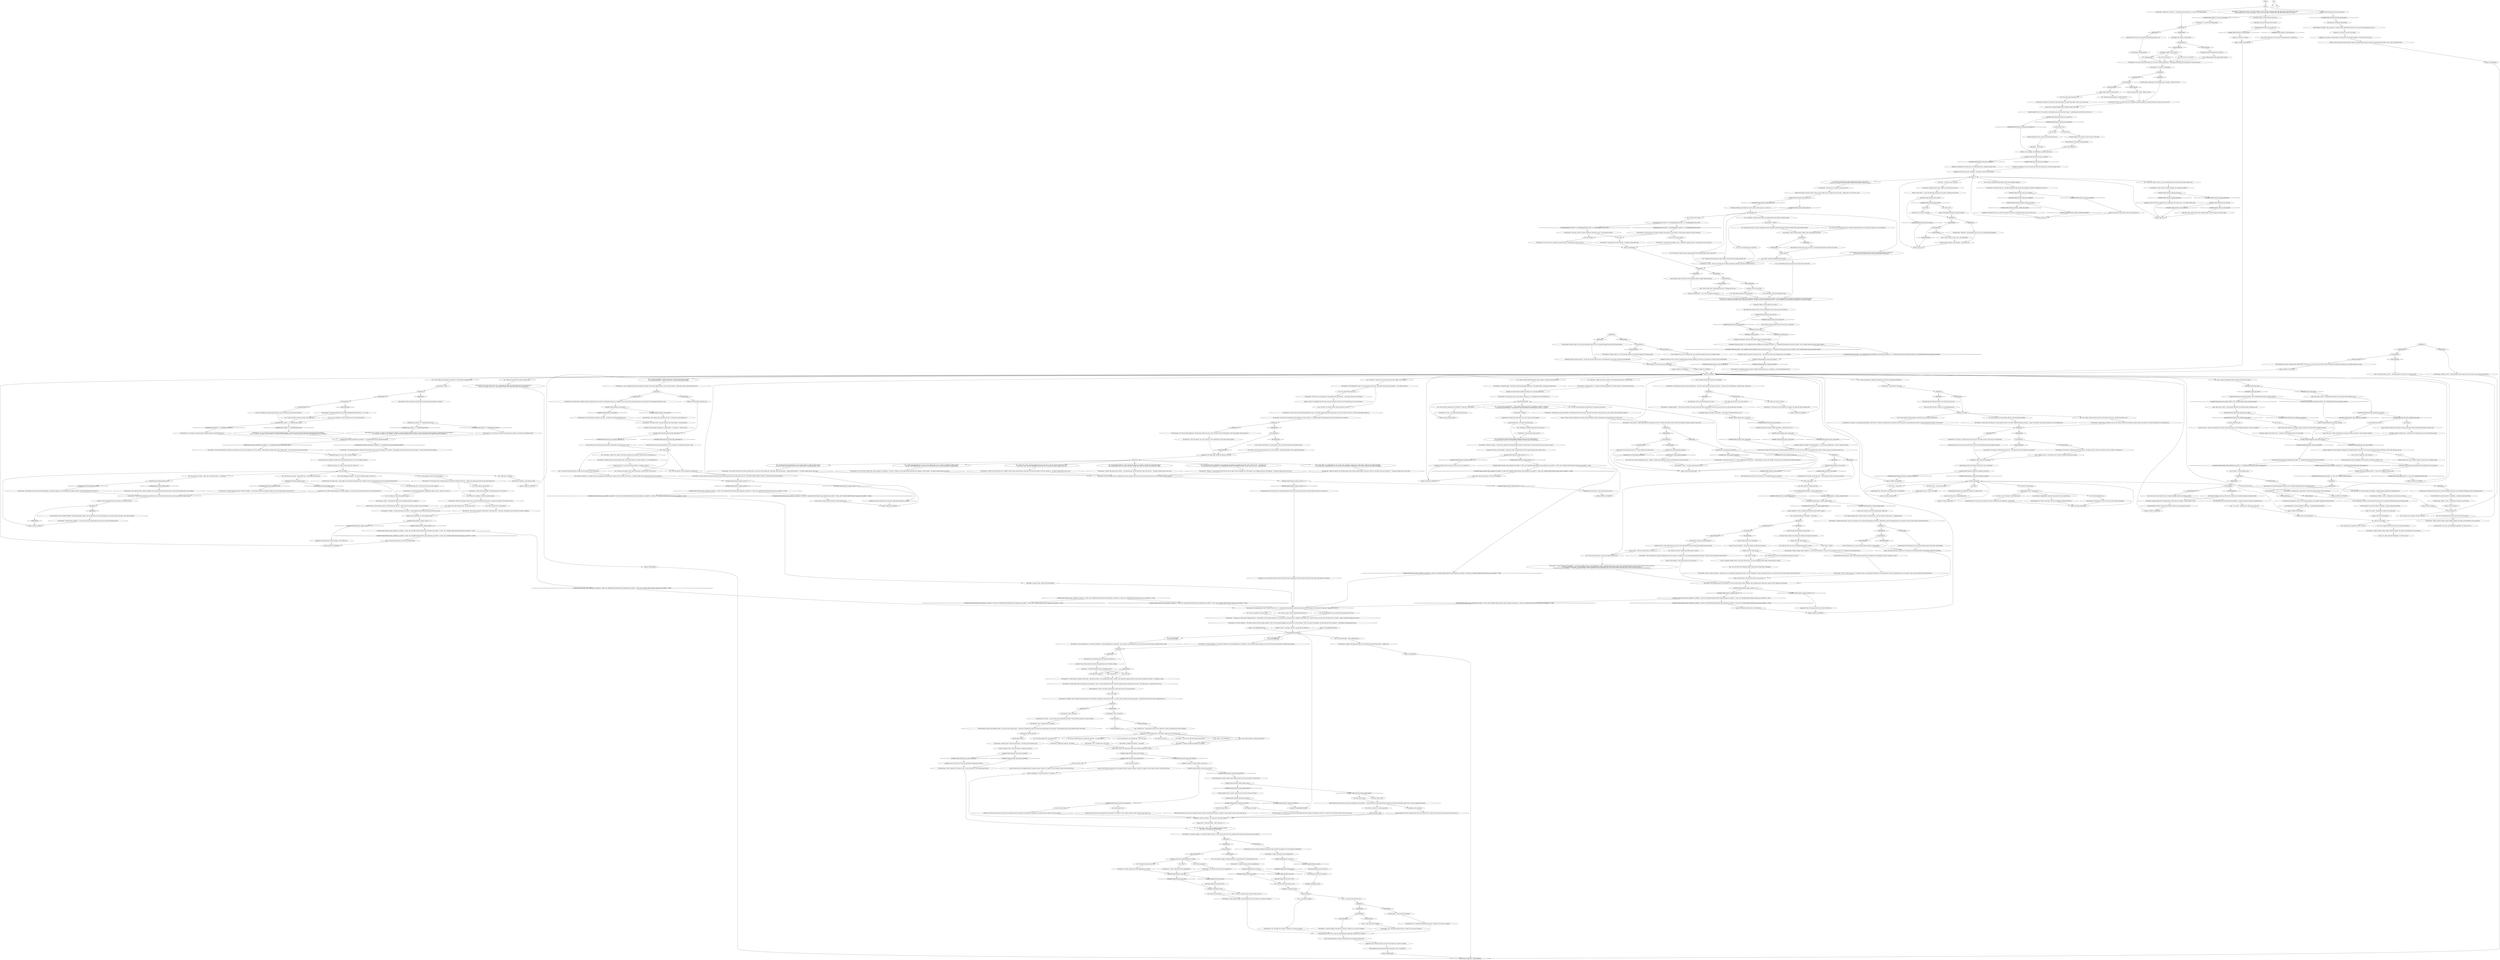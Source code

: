 # SEAFORT / DESERTER MURDER
# Getting him to admit to it by piling on evidence.
#
#DRAMA (INT) red check
# ==================================================
digraph G {
	  0 [label="START"];
	  1 [label="input"];
	  2 [label="Pain Threshold: I'm sorry this didn't do anything... usually hurting yourself does."];
	  3 [label="Cuno: \"No, c'mon.\" He's half whispering. \"A *word*, let's go.\""];
	  4 [label="CheckItem(\"deserter_gun\")"];
	  5 [label="CheckItem(\"deserter_gun\")", shape=diamond];
	  6 [label="!(CheckItem(\"deserter_gun\"))", shape=diamond];
	  7 [label="The Deserter: \"You're with the enemy, kid.\" His voice screeches. \"A fucking halberdier of the market-liberal regime.\""];
	  8 [label="You: Hold your breath."];
	  9 [label="Composure: ...while the lieutenant listens, holding his breath."];
	  10 [label="Kim Kitsuragi: \"Watch your mouth, Mr. Dros.\" The lieutenant squeezes the handle of his pistol."];
	  11 [label="Hand/Eye Coordination: Be careful now, slow and steady does it. Make him repeat it first."];
	  12 [label="Jump to: [get_to_it]"];
	  13 [label="Kim Kitsuragi: \"Detective?\" The lieutenant turns to you, with well disguised impatience."];
	  14 [label="You: \"It's the best uninterrupted line of sight into that window in all of Martinaise.\""];
	  15 [label="Variable[\"seafort.deserter_hl_tear_pile_on\"]"];
	  16 [label="Variable[\"seafort.deserter_hl_tear_pile_on\"]", shape=diamond];
	  17 [label="!(Variable[\"seafort.deserter_hl_tear_pile_on\"])", shape=diamond];
	  18 [label="Jump to: [TIME_TO_CONFESS]"];
	  19 [label="IsKimHere()"];
	  20 [label="IsKimHere()", shape=diamond];
	  21 [label="!(IsKimHere())", shape=diamond];
	  22 [label="You: \"I'm ten times more radical than you. I'm a radical centrist. I keep this place *sane*.\"\n\"We're ten times more radical than you. We're radical centrist. We keep this place *sane*.\""];
	  23 [label="The Deserter: \"Safe? You call this safe? This is *defeat*! Every twenty seconds there's a gun shot. The war never ended, we're just *losing* it...\" he almost chokes from his own voice."];
	  24 [label="Drama: Simpler? No. This is another loose thread you will *never* connect!"];
	  25 [label="You: \"God damn footprints, everywhere... I hate them...\""];
	  26 [label="You: Yes, I see. It's intuitive. (Nod.) Like fascism."];
	  27 [label="Variable[\"village.deserter_sees_shit\"]"];
	  28 [label="Variable[\"village.deserter_sees_shit\"]", shape=diamond];
	  29 [label="!(Variable[\"village.deserter_sees_shit\"])", shape=diamond];
	  30 [label="The Deserter: \"No. A rifle's scope has better magnification.\""];
	  31 [label="Kim Kitsuragi: \"Mr. Dros -- are you aware you're confessing to murder?\" the lieutenant asks after a second of silence."];
	  32 [label="You: \"Boom! I got you!\""];
	  33 [label="Authority: A motive. A *real* cop gets a motive now."];
	  34 [label="Variable[\"seafort.deserter_auth_real_cop_motive\"]"];
	  35 [label="Variable[\"seafort.deserter_auth_real_cop_motive\"]", shape=diamond];
	  36 [label="!(Variable[\"seafort.deserter_auth_real_cop_motive\"])", shape=diamond];
	  37 [label="Kim Kitsuragi: \"Officer, a word...\" He gestures to talk to you on the side."];
	  38 [label="You: \"And this has been during, or *after* the War?\""];
	  39 [label="Reaction Speed: This is it. You can feel it, like battery acid on the tip of your tongue -- something you haven't felt in a while, but..."];
	  40 [label="Half Light: ... for the kill."];
	  41 [label="Half Light: Here we go! A trail of blood, the lieutenant smells it too..."];
	  42 [label="Rhetoric: He sounds like he hasn't gotten to speak to another human being in a long time. Especially about politics. That's what you should do first."];
	  43 [label="You: C'mon, what am I forgetting? (Hit yourself on the side of your head.)"];
	  44 [label="The Deserter: \"I saw you poking around there, looking for evidence. You're damn diligent when it comes to dead *fasces*.\" A jitter passes him: \"Did you like the view?\""];
	  45 [label="The Deserter: \"I'm ready to die,\" the man interrupts him, then coughs: \"I've done my part.\""];
	  46 [label="The Deserter: \"*Intuition* is an aberrant psychologism.\" He chortles. \"It reeks of cryptofascism. The parasite class use intuition to justify their rank in life. It's all just palmistry and magic *erl-creatures*.\""];
	  47 [label="The Deserter: \"Your brain is rotting from radio waves...\" He looks at the air, then squints with suspicion."];
	  48 [label="IsKimHere()"];
	  49 [label="IsKimHere()", shape=diamond];
	  50 [label="!(IsKimHere())", shape=diamond];
	  51 [label="The Deserter: \"Damn May bells...\" He looks at the blossoming field: \"The whole island is turning white with them...\""];
	  52 [label="Empathy: He seems tender suddenly, nostalgic even. A strange mood swing."];
	  53 [label="Variable[\"seafort.deserter_charge_counter\"] >= 3"];
	  54 [label="Variable[\"seafort.deserter_charge_counter\"] >= 3", shape=diamond];
	  55 [label="!(Variable[\"seafort.deserter_charge_counter\"] >= 3)", shape=diamond];
	  56 [label="IsKimHere()"];
	  57 [label="IsKimHere()", shape=diamond];
	  58 [label="!(IsKimHere())", shape=diamond];
	  59 [label="You: \"You've been in Martinaise your whole life -- know any... secret paths?\""];
	  60 [label="The Deserter: \"Racking those brains, are you?\" He squints at you, black pearls gleaming with hatred. \"Desperate to report something back to your masters. They must have really loved that dead fuck...\""];
	  61 [label="You: \"Khm.\" (Cough.)"];
	  62 [label="The Deserter: \"Standing there, slack-jawed,\" the old man shakes his head. \"Brain *festering*...\""];
	  63 [label="You: I will look deeper then."];
	  64 [label="You: \"...you pull the trigger?\""];
	  65 [label="Kim Kitsuragi: \"And if you don't like it...\""];
	  66 [label="The Deserter: \"I didn't think I had a shot like that in me anymore. I did. I saw him kneel there with his mouth full of death and that stupid look on his face.\" The smile quivers. \"And his dick still in her...\""];
	  67 [label="The Deserter: \"Nothing. I went to sleep. Next morning there were May bells everywhere. The world was white -- or what's left of it anyway. My last spring here... I knew the fascists would come to avenge their own...\""];
	  68 [label="The Deserter: \"Yes.\" A single word is all he gives."];
	  69 [label="The Deserter: \"Adolescent imbecile.\" He squints."];
	  70 [label="You: Yeah, yeah, shush!"];
	  71 [label="Electrochemistry: Of course this is only your mesolimbic reward pathway -- what does it know about police matters? Maybe you should just get high instead? This is such an unimportant moment."];
	  72 [label="Jump to: [themainhub]"];
	  73 [label="Jump to: [You: \"\"One more thing -- *why* were you l...\"]"];
	  74 [label="Kim Kitsuragi: Nothing else comes up. You see the lieutenant watch you try to stimulate thought processes by hitting yourself."];
	  75 [label="You: \"I've said enough. Did you kill him?\""];
	  76 [label="You: \"His name was Ellis Kortenaer. He was part of a security detail here in Martinaise.\"\n\"His name was Lely. He was part of a security detail here in Martinaise.\""];
	  77 [label="The Deserter: \"What did I just say...\" He keeps shaking his head, erratically suddenly. He brushes something out of his eye..."];
	  78 [label="Half Light: That's not the *kill*, that's running circles, sink your teeth in it for God's sake..."];
	  79 [label="IsCunoInParty()"];
	  80 [label="IsCunoInParty()", shape=diamond];
	  81 [label="!(IsCunoInParty())", shape=diamond];
	  82 [label="The Deserter: \"It is him, isn't it?\" He flashes a gap-tooth smile. \"An ugly piece of work, that boy...\""];
	  83 [label="Kim Kitsuragi: \"You had direct visibility. There are embrasures in the concrete, *specifically* meant for a topfaller to use. And you had a long range rifle in your possession.\" The lieutenant softens his voice:"];
	  84 [label="CheckEquipped(\"shirt_t500\")  or  CheckEquipped(\"hat_t500\")  or  CheckEquipped(\"shoes_t500\")"];
	  85 [label="CheckEquipped(\"shirt_t500\")  or  CheckEquipped(\"hat_t500\")  or  CheckEquipped(\"shoes_t500\")", shape=diamond];
	  86 [label="!(CheckEquipped(\"shirt_t500\")  or  CheckEquipped(\"hat_t500\")  or  CheckEquipped(\"shoes_t500\"))", shape=diamond];
	  87 [label="The Deserter: \"Over? It was *over* when they shelled the coast... and bodies ripped apart from the pressure. It was *over* then. For all of us.\" His eyes look right through you."];
	  88 [label="You: \"He was a rapist. I'm not saying he didn't deserve it.\""];
	  89 [label="Perception (Sight): The maker is called Sansarique -- you see their V-shaped logo -- but can't make out the size."];
	  90 [label="Visual Calculus: These are not the unusual, horizontal patterned soles you saw in the dust on the floor of the hidden room. They do, however, seem to be about the same size..."];
	  91 [label="shoes_shoez_shusz"];
	  92 [label="You: Is this... the miracle?"];
	  93 [label="Inland Empire: No. The miracle is still waiting. This is the darkness."];
	  94 [label="Volition: Be very very precise now... don't make a splash, you can still mess it up."];
	  95 [label="Variable[\"seafort.deserter_reaction_hot_motive\"]"];
	  96 [label="Variable[\"seafort.deserter_reaction_hot_motive\"]", shape=diamond];
	  97 [label="!(Variable[\"seafort.deserter_reaction_hot_motive\"])", shape=diamond];
	  98 [label="CheckItem(\"gun_villiers\")  or  CheckItem(\"gun_ruby\")"];
	  99 [label="CheckItem(\"gun_villiers\")  or  CheckItem(\"gun_ruby\")", shape=diamond];
	  100 [label="!(CheckItem(\"gun_villiers\")  or  CheckItem(\"gun_ruby\"))", shape=diamond];
	  101 [label="The Deserter: \"Yes.\" A single word is all he gives."];
	  102 [label="Perception (Smell): The scent of blood in the air... but what else? There was something you can't remember..."];
	  103 [label="Pain Threshold: I'm sorry this didn't do anything... usually hurting yourself does."];
	  104 [label="Cuno: \"Yo, a word...\" He gestures to talk to you on the side."];
	  105 [label="You: Ow..."];
	  106 [label="Pain Threshold: Ooh, that's the good stuff. THE MOTIVE! There you go, see, this works. DO THE MOTIVE. The pain has dislodged something in your soaked sponge of a brain..."];
	  107 [label="IsKimHere()"];
	  108 [label="IsKimHere()", shape=diamond];
	  109 [label="!(IsKimHere())", shape=diamond];
	  110 [label="You: \"How did you...\""];
	  111 [label="The Deserter: \"What have I used it for...\" He looks you dead in the eye: \"I've used it for *killing people*.\""];
	  112 [label="get_to_it"];
	  113 [label="You: \"Did you use that gun to shoot and kill the mercenary on the coast?\"\n\"Did you use that gun to shoot and kill a Colonel of the security contractor Krenel?\""];
	  114 [label="You: What?"];
	  115 [label="You: \"What does that mean? Did you kill him?\""];
	  116 [label="You: \"I don't need your cooperation. I've got this.\" (Show him the Triangong 4-46.)"];
	  117 [label="The Deserter: \"I am a son of a welder, and an officer of the Commune of Revachol.\" He spits a big one at your feet. \"I do not collaborate with murderers and pederasts of the liberal regime.\"\n\"I am a son of a welder, and an officer of the Commune of Revachol.\" He spits a big one at the lieutenant's feet. \"I do not collaborate with murderers and pederasts of the liberal regime.\" "];
	  118 [label="The Deserter: \"It's a real gun,\" he points to the lieutenant's holster, \"not like your little musketeer pistols. I've seen you prance around with those, jumping hoops for the liberals...\"\n\"It's a real gun,\" he points to your sidearm, \"not like your little musketeer pistol. I've seen you prance around with that, jumping hoops for the liberals...\""];
	  119 [label="The Deserter: \"Yes, it's a *real* gun, not like your little musketeer pistols. I've seen you prance around with those, jumping hoops for the liberals...\"\n\"Yes, it's a real gun,\" he points to your sidearm, \"not like that little musketeer pistol. I've seen you prance around with that, jumping hoops for the liberals...\""];
	  120 [label="Rhetoric: You're getting diverted. Push the gun. Only the gun matters."];
	  121 [label="The Deserter: \"Because it's a *sniper's nest*, you stupid fuck. Radio Gauche is right, you have worms in your brain...\" Another sudden twitch, then one more one in his right eye..."];
	  122 [label="Jump to: [TIME_TO_CONFESS]"];
	  123 [label="Jump to: [TIME_TO_CONFESS]"];
	  124 [label="Rhetoric: This is it. Shot him, shot him, say shot him not killed him..."];
	  125 [label="Kim Kitsuragi: \"The size fits, but not the sole...\" The lieutenant leans in to inspect."];
	  126 [label="The Deserter: \"You fascists have the tenacity of a limpet.\" He wipes dirt off his running shoe."];
	  127 [label="You: \"People change shoes. It doesn't mean you weren't there -- near the room the victim died in -- sneaking around.\""];
	  128 [label="Jump to: [TIME_TO_CONFESS]"];
	  129 [label="The Deserter: \"I'm always looking...\" He cocks his head to the side -- then turns his eyes to the city. Another tremor passes his right side, lower in intensity."];
	  130 [label="The Deserter: \"A rifle's scope has the best magnification.\" He nods."];
	  131 [label="COLLABORATION HUB"];
	  132 [label="You: \"Do you understand you're confessing to murder -- to a police officer?\""];
	  133 [label="The Deserter: \"Because that's what they were doing...\" He shrugs, then smacks his lips."];
	  134 [label="Authority: You don't shush me! He could say he was taking the fall for someone. Or disoriented. A confession is useless without a motive, don't mess this up."];
	  135 [label="Logic: He could say he was taking the fall for someone. Insane. Coerced. It's useless in court without a motive, don't mess this up..."];
	  136 [label="Electrochemistry: There's no high greater than a case solved for you, when will you learn? Get the motive, don't mess this up..."];
	  137 [label="Cuno: \"Well?\" The Cuno turns to you, with impatience."];
	  138 [label="Variable[\"whirling.footprints_main_hub_reached\"]"];
	  139 [label="Variable[\"whirling.footprints_main_hub_reached\"]", shape=diamond];
	  140 [label="!(Variable[\"whirling.footprints_main_hub_reached\"])", shape=diamond];
	  141 [label="The Deserter: Nothing else comes up. The old man watches you stimulate thoughts by hitting yourself."];
	  142 [label="Jump to: [TIME_TO_CONFESS]"];
	  143 [label="You: Of course! Thank you, head, thank you."];
	  144 [label="Visual Calculus: He would have a good view of the tribunal from here. It's not just empty  boasting."];
	  145 [label="You: \"So you killed him?\"\n\"So you just killed him?\""];
	  146 [label="Jump to: [Suggestion: \"Coax it out of him... he's still wa...\"]"];
	  147 [label="Cuno: \"We ain't with them yo,\" the kid splurts. \"This is fuckin' Revachol West representin' here.\""];
	  148 [label="You: Say nothing."];
	  149 [label="TIME_TO_CONFESS"];
	  150 [label="Kim Kitsuragi: \"Did you *kill* him?\" The lieutenant takes a sudden step toward him."];
	  151 [label="Perception (Sight): A drop of blood in the saliva..."];
	  152 [label="IsKimHere()"];
	  153 [label="IsKimHere()", shape=diamond];
	  154 [label="!(IsKimHere())", shape=diamond];
	  155 [label="You: \"Okay then.\" (Concede.)"];
	  156 [label="You: \"You said *fasces*? You're admitting you killed him?\""];
	  157 [label="The Deserter: \"You're sad for your fascha brother aren't you? One twig got broken, now the others are sad...\" He waves his hand. There's a twitch -- then one more one in his right eye..."];
	  158 [label="The Deserter: \"Forget about your stupid fucking scope, I don't know where it is! Find it yourself -- it's your problem now.\""];
	  159 [label="Cuno: Nothing comes up. Cuno watches you try to stimulate thought processes by hitting yourself."];
	  160 [label="Suggestion: He repeats the name with care. As if it were at risk of breaking."];
	  161 [label="The Deserter: \"...beating us to the ground. Moaning with joy...\" He breathes in with strange animation: \"You hounds get so thorough when a company-trained killer dies. I haven't seen you on this coast for *forty years*. You know... maybe I should have killed one sooner?\""];
	  162 [label="Kim Kitsuragi: \"Show me the soles please, Mr. Dros.\""];
	  163 [label="You: Wait, maybe it's simpler than that..."];
	  164 [label="You: Variable[\"seafort.deserter_rc_drama_simpler_than\"]"];
	  165 [label="Variable[\"seafort.deserter_rc_drama_simpler_than\"]", shape=diamond];
	  166 [label="!(Variable[\"seafort.deserter_rc_drama_simpler_than\"])", shape=diamond];
	  167 [label="Kim Kitsuragi: \"People *change* shoes, detective...\" He turns to the old man. \"It was you. You were there, weren't you, crawling in the Whirling-in-Rags...\""];
	  168 [label="The Deserter: \"Never trust a social democrat. Social democrats are pederasts -- and women. They're the real enemy.\""];
	  169 [label="Hand/Eye Coordination: Click."];
	  170 [label="You: \"One more thing -- *why* were you looking at them that night?\"\n\"Why *were* you looking at them that night?\""];
	  171 [label="IsCunoInParty()"];
	  172 [label="IsCunoInParty()", shape=diamond];
	  173 [label="!(IsCunoInParty())", shape=diamond];
	  174 [label="The Deserter: \"Oh the inhumanity...\" He closes his black eyes. \"One paramilitary less in Revachol.\" You can almost see him squeeze a tear out of his eye. His fists begin to tremble from the anger."];
	  175 [label="You: \"Then what?\""];
	  176 [label="Logic: The motive! This is where the motive is going to come from..."];
	  177 [label="You: Wait, no, motive. Yes. Seems important."];
	  178 [label="Electrochemistry: Right."];
	  179 [label="Volition: Not now. Stop yourself."];
	  180 [label="Cuno: \"You always creepin' on people through your scope like that?\" The kid squints his eyes."];
	  181 [label="The Deserter: \"A rifle's scope has the best magnification.\""];
	  182 [label="Cuno: Nothing else comes up. You see the Cuno watch you try to stimulate thought processes by hitting yourself."];
	  183 [label="You: \"Excuse us for a moment, Mr. Dros.\" [Leave.]"];
	  184 [label="Jump to: [GO_TO_CUNO_SIDE_2]"];
	  185 [label="Jump to: [The Deserter: \"\"I am a son of a welder, and an off...\"]"];
	  186 [label="Esprit de Corps: Hush, he does not need to be pushed any more. The ball is rolling..."];
	  187 [label="shooty_shoot"];
	  188 [label="You: No time!"];
	  189 [label="You: \"You've done a lot of that?\""];
	  190 [label="IsCunoInParty()"];
	  191 [label="IsCunoInParty()", shape=diamond];
	  192 [label="!(IsCunoInParty())", shape=diamond];
	  193 [label="IsKimHere()"];
	  194 [label="IsKimHere()", shape=diamond];
	  195 [label="!(IsKimHere())", shape=diamond];
	  196 [label="Kim Kitsuragi: \"Not a lot of guns around that use military-grade ammunition, are there?\""];
	  197 [label="The Deserter: \"Like *fuck* you did. You didn't handle anything. I watched it happen, you let those beasts rip right into them. Got the fat kid killed, the old man too.\""];
	  198 [label="Kim Kitsuragi: \"Good...\" The lieutenant takes out his notebook and draws a single line."];
	  199 [label="Variable[\"seafort.deserter_viscal_cancer\"]"];
	  200 [label="Variable[\"seafort.deserter_viscal_cancer\"]", shape=diamond];
	  201 [label="!(Variable[\"seafort.deserter_viscal_cancer\"])", shape=diamond];
	  202 [label="You: \"One thing -- where's the *scope*? How did you make the shot without a scope? We have everything else...\""];
	  203 [label="You: \"Yes. I held a *seance* with his *soul*. It has shown me the way -- and the way leads to you.\""];
	  204 [label="The Deserter: \"So many this year too. The spring is coming, no... it's already here. Wash the filth away...\""];
	  205 [label="You: \"Yes Klaasje. You hadn't heard her name, had you?\""];
	  206 [label="Jump to: [TIME_TO_CONFESS]"];
	  207 [label="The Deserter: \"You're the enemy,\" his voice screeches. \"You're halberdiers of the market liberal regime.\""];
	  208 [label="Perception (Sight): The maker is called Sansarique -- and the size is 42-44."];
	  209 [label="The Deserter: \"Corrupt henchman of paedophiles...\" The old man shakes his head. \"You're desperate to report something back to them, aren't you? Your liberal masters. They must have really loved that dead fuck...\"\nThe old man shakes his head. \"You're desperate to report something back to them, aren't you? Your liberal masters. They must have really loved that dead fuck...\"\n\"Corrupt henchmen of paedophiles...\" The old man shakes his head. \"You're desperate to report something back to them, aren't you? Your liberal masters. They must have really loved that dead fuck...\""];
	  210 [label="The Deserter: \"What are you talking about?\""];
	  211 [label="You: How?"];
	  212 [label="Half Light: Helps him see all the *shit*..."];
	  213 [label="You: \"You mean, like, during the war?\""];
	  214 [label="IsCunoInParty()"];
	  215 [label="IsCunoInParty()", shape=diamond];
	  216 [label="!(IsCunoInParty())", shape=diamond];
	  217 [label="Suggestion: You can coax it out of him, the lieutenant's preparing the ground."];
	  218 [label="Kim Kitsuragi: \"I don't understand.\" He turns to you. \"Do you, detective? I don't understand this part.\""];
	  219 [label="Variable[\"seafort.deserter_logic_motive_incoming\"]"];
	  220 [label="Variable[\"seafort.deserter_logic_motive_incoming\"]", shape=diamond];
	  221 [label="!(Variable[\"seafort.deserter_logic_motive_incoming\"])", shape=diamond];
	  222 [label="Cuno: The kid gives you a quick sideways glance and nods to acknowledge..."];
	  223 [label="You: \"I just nailed you. Me. Fucking *me* -- this sorry cop.\""];
	  224 [label="(CheckItem(\"dried_may_bells\")  and  Variable[\"inventory.wildflower_hub_reached_with_kim\"])  or  (Variable[\"whirling.sense_may_bells_clicked\"]  and  Variable[\"seafort.sense_may_bells_clicked\"])"];
	  225 [label="(CheckItem(\"dried_may_bells\")  and  Variable[\"inventory.wildflower_hub_reached_with_kim\"])  or  (Variable[\"whirling.sense_may_bells_clicked\"]  and  Variable[\"seafort.sense_may_bells_clicked\"])", shape=diamond];
	  226 [label="!((CheckItem(\"dried_may_bells\")  and  Variable[\"inventory.wildflower_hub_reached_with_kim\"])  or  (Variable[\"whirling.sense_may_bells_clicked\"]  and  Variable[\"seafort.sense_may_bells_clicked\"]))", shape=diamond];
	  227 [label="GO_TO_CUNO_SIDE_2"];
	  228 [label="Kim Kitsuragi: \"No, c'mon.\" The lieutenant's impatient. \"A *word*, let's go.\""];
	  229 [label="Variable[\"seafort.deserter_logic_maybells_not_asked\"] == false  and  Variable[\"seafort.deserter_logic_footprints_not_asked\"] == false  and  Variable[\"seafort.deserter_logic_gun_not_asked\"] == false"];
	  230 [label="Variable[\"seafort.deserter_logic_maybells_not_asked\"] == false  and  Variable[\"seafort.deserter_logic_footprints_not_asked\"] == false  and  Variable[\"seafort.deserter_logic_gun_not_asked\"] == false", shape=diamond];
	  231 [label="!(Variable[\"seafort.deserter_logic_maybells_not_asked\"] == false  and  Variable[\"seafort.deserter_logic_footprints_not_asked\"] == false  and  Variable[\"seafort.deserter_logic_gun_not_asked\"] == false)", shape=diamond];
	  232 [label="Half Light: A spasm of rage, sudden and uncontrollable."];
	  233 [label="You: \"On second thought -- about something else...\""];
	  234 [label="murderinghub"];
	  235 [label="Variable[\"seafort.deserter_reaction_you_can_feel_it\"]"];
	  236 [label="Variable[\"seafort.deserter_reaction_you_can_feel_it\"]", shape=diamond];
	  237 [label="!(Variable[\"seafort.deserter_reaction_you_can_feel_it\"])", shape=diamond];
	  238 [label="You: \"Killing people?\""];
	  239 [label="Composure: You went in too fast. Over-eager."];
	  240 [label="Rhetoric: Go in straight, no euphemisms, he doesn't like those..."];
	  241 [label="Variable[\"seafort.deserter_rhet_go_in_straight\"]"];
	  242 [label="Variable[\"seafort.deserter_rhet_go_in_straight\"]", shape=diamond];
	  243 [label="!(Variable[\"seafort.deserter_rhet_go_in_straight\"])", shape=diamond];
	  244 [label="Variable[\"seafort.deserter_shivers_chill\"]"];
	  245 [label="Variable[\"seafort.deserter_shivers_chill\"]", shape=diamond];
	  246 [label="!(Variable[\"seafort.deserter_shivers_chill\"])", shape=diamond];
	  247 [label="IsKimHere()"];
	  248 [label="IsKimHere()", shape=diamond];
	  249 [label="!(IsKimHere())", shape=diamond];
	  250 [label="You: \"I've done the ballistics.\" (Point to the tower.) \"The shot came from this island.\"\n\"We've done the ballistics.\" (Point to the tower.) \"The shot came from this island.\" "];
	  251 [label="boys_got_killed"];
	  252 [label="Kim Kitsuragi: \"You've been here a long time, Mr. Dros -- too long. You clearly need medical aid...\""];
	  253 [label="where_scope"];
	  254 [label="Variable[\"whirling.sense_may_bells_clicked\"]  and  Variable[\"seafort.sense_may_bells_clicked\"]"];
	  255 [label="Variable[\"whirling.sense_may_bells_clicked\"]  and  Variable[\"seafort.sense_may_bells_clicked\"]", shape=diamond];
	  256 [label="!(Variable[\"whirling.sense_may_bells_clicked\"]  and  Variable[\"seafort.sense_may_bells_clicked\"])", shape=diamond];
	  257 [label="Perception (Sight): And nowhere else -- nowhere in all of Martinaise have you seen them!"];
	  258 [label="Variable[\"seafort.deserter_charge_counter\"] >= 3"];
	  259 [label="Variable[\"seafort.deserter_charge_counter\"] >= 3", shape=diamond];
	  260 [label="!(Variable[\"seafort.deserter_charge_counter\"] >= 3)", shape=diamond];
	  261 [label="Suggestion: Yeah... this just did nothing."];
	  262 [label="Variable[\"seafort.deserter_inland_but_somehow_you_know\"]"];
	  263 [label="Variable[\"seafort.deserter_inland_but_somehow_you_know\"]", shape=diamond];
	  264 [label="!(Variable[\"seafort.deserter_inland_but_somehow_you_know\"])", shape=diamond];
	  265 [label="You: High yes. Let's get high!"];
	  266 [label="You: \"...and if it's, you know, part of all that *shit* you see...\""];
	  267 [label="Cuno: \"Whatever, man...\" Cuno looks at you. It doesn't look like he thinks this worked."];
	  268 [label="Esprit de Corps: He thinks -- what are you doing. We almost got him here."];
	  269 [label="Jump to: [COLLABORATION HUB]"];
	  270 [label="Reaction Speed: Wait, don't forget the footprints! The diagonal prints in the dust in the secret space behind Klaasje's bedroom! *Now* they're gonna come up!"];
	  271 [label="Variable[\"seafort.deserter_logic_goddamn_may_bells\"]  or  Variable[\"seafort.deserter_logic_the_footprints\"]"];
	  272 [label="Variable[\"seafort.deserter_logic_goddamn_may_bells\"]  or  Variable[\"seafort.deserter_logic_the_footprints\"]", shape=diamond];
	  273 [label="!(Variable[\"seafort.deserter_logic_goddamn_may_bells\"]  or  Variable[\"seafort.deserter_logic_the_footprints\"])", shape=diamond];
	  274 [label="Cuno: You see the Cuno watch you try to stimulate thought processes by hitting yourself."];
	  275 [label="Cuno: \"Yo, a word...\" He gestures to talk to you on the side."];
	  276 [label="IsCunoInParty()"];
	  277 [label="IsCunoInParty()", shape=diamond];
	  278 [label="!(IsCunoInParty())", shape=diamond];
	  279 [label="Pain Threshold: I'm sorry this didn't do anything... usually hurting yourself does something for you."];
	  280 [label="The Deserter: \"Almost *where?* Almost ready to bleed to death?\" He looks at the bloodstain on your pant leg..."];
	  281 [label="The Deserter: \"Almost *where?* Almost ready to bleed to death?\" He looks at the bloodstain on your pant leg..."];
	  282 [label="Jump to: [TIME_TO_CONFESS]"];
	  283 [label="IsKimHere()"];
	  284 [label="IsKimHere()", shape=diamond];
	  285 [label="!(IsKimHere())", shape=diamond];
	  286 [label="The Deserter: \"I've used it to kill people.\""];
	  287 [label="IsKimHere()"];
	  288 [label="IsKimHere()", shape=diamond];
	  289 [label="!(IsKimHere())", shape=diamond];
	  290 [label="You: But what?"];
	  291 [label="Perception (Smell): Even the kid can smell it..."];
	  292 [label="Shivers: The feeling dissipates, the silence remains."];
	  293 [label="You: \"You're a communist. I talked to the dead man, he *told* me communism killed him.\""];
	  294 [label="You: \"There were May bells behind the victim's window.\" (Show him the dried flower.)"];
	  295 [label="Variable[\"plaza.tribunal_spiritbomb_succeeded\"]  or  Variable[\"plaza.tribunal_spiritbomb_failed\"]"];
	  296 [label="Variable[\"plaza.tribunal_spiritbomb_succeeded\"]  or  Variable[\"plaza.tribunal_spiritbomb_failed\"]", shape=diamond];
	  297 [label="!(Variable[\"plaza.tribunal_spiritbomb_succeeded\"]  or  Variable[\"plaza.tribunal_spiritbomb_failed\"])", shape=diamond];
	  298 [label="You: \"We saved a lot of them -- their leader Titus... We handled that situation.\""];
	  299 [label="Jump to: [boys_got_killed]"];
	  300 [label="You: \"Stop squirming. I have the murder weapon.\""];
	  301 [label="The Deserter: \"I know what it feels like. I lost people because I was weak too.\""];
	  302 [label="The Deserter: \"Imbecile...\" He shakes his head."];
	  303 [label="Jump to: [TIME_TO_CONFESS]"];
	  304 [label="The Deserter: \"You don't have to explain to me...\" He flashes a gap-tooth smile. \"An ugly piece of work, that boy...\""];
	  305 [label="Rhetoric: He's practically admitting to it."];
	  306 [label="CheckItem(\"dried_may_bells\")"];
	  307 [label="CheckItem(\"dried_may_bells\")", shape=diamond];
	  308 [label="!(CheckItem(\"dried_may_bells\"))", shape=diamond];
	  309 [label="Variable[\"seafort.deserter_perc_sansa_mid\"]"];
	  310 [label="Variable[\"seafort.deserter_perc_sansa_mid\"]", shape=diamond];
	  311 [label="!(Variable[\"seafort.deserter_perc_sansa_mid\"])", shape=diamond];
	  312 [label="Variable[\"seafort.deserter_viscal_shoes\"]"];
	  313 [label="Variable[\"seafort.deserter_viscal_shoes\"]", shape=diamond];
	  314 [label="!(Variable[\"seafort.deserter_viscal_shoes\"])", shape=diamond];
	  315 [label="The Deserter: \"Tryin' to rack your brains...\" He squints at him, eyes gleaming with hatred: \"You're *desperate* to report something back to your masters. They must have really loved that dead fuck...\""];
	  316 [label="Volition: Not now!  Don't melt down now, you're so close. Rewind this back to the previous thought and just say that."];
	  317 [label="Inland Empire: The inland sea is dark, vast, and on the surface meaningless..."];
	  318 [label="Inland Empire: Yes. You have a vast royalist soul and it's reaching out for something -- in the future."];
	  319 [label="The Deserter: \"A rifle's scope has the best magnification.\""];
	  320 [label="You: \"And if you don't like it...\""];
	  321 [label="Kim Kitsuragi: \"Why?\""];
	  322 [label="Cuno: \"You mean like... lately? *After* the War?"];
	  323 [label="You: \"Khm.\" (Cough.)"];
	  324 [label="Half Light: Fucking communard! Fucking asshole! Look at him, just staring -- hit him where it hurts!"];
	  325 [label="Variable[\"seafort.deserter_logic_maybells_not_asked\"] == false  and  Variable[\"seafort.deserter_logic_footprints_not_asked\"] == false  and  Variable[\"seafort.deserter_logic_gun_not_asked\"] == false"];
	  326 [label="Variable[\"seafort.deserter_logic_maybells_not_asked\"] == false  and  Variable[\"seafort.deserter_logic_footprints_not_asked\"] == false  and  Variable[\"seafort.deserter_logic_gun_not_asked\"] == false", shape=diamond];
	  327 [label="!(Variable[\"seafort.deserter_logic_maybells_not_asked\"] == false  and  Variable[\"seafort.deserter_logic_footprints_not_asked\"] == false  and  Variable[\"seafort.deserter_logic_gun_not_asked\"] == false)", shape=diamond];
	  328 [label="The Deserter: \"It's a gun. That's what they're for. You want a moralist euphemism -- defending your family and your property? I haven't done that.\""];
	  329 [label="Inland Empire: Strangely... like a puppet on a string. There's something off, you feel it. This was the right question. You just..."];
	  330 [label="The Deserter: \"The world will *rejoice* when he dies. One fascha less...\" He hisses, then glances into the reeds and twitches suddenly..."];
	  331 [label="Kim Kitsuragi: The lieutenant looks at you with worry in his eyes."];
	  332 [label="You: \"May bells -- behind the victim's window! I saw them growing *here*.\" (Point to them.)"];
	  333 [label="The Deserter: \"Nature does not behave in a *para-natural* manner,\" he scoffs. \"Aberrant bourgeois musings -- magic *erl-creatures* and esoteric sensations. It's all cryptofascism.\""];
	  334 [label="IsKimHere()"];
	  335 [label="IsKimHere()", shape=diamond];
	  336 [label="!(IsKimHere())", shape=diamond];
	  337 [label="Empathy: He does not look worried -- yet. He has that *do what you have to do* expression, with a pinch of *don't hit yourself again*."];
	  338 [label="Composure: There is a small tremble -- looks like a smile. A crooked smile. Yet isn't quite voluntary. He's about to burst..."];
	  339 [label="The Deserter: \"My ears don't reach the city.\""];
	  340 [label="Kim Kitsuragi: \"I'm sorry for what happened.\" The lieutenant softens his voice: \"But we're not *with* the Moralintern. We're Revacholian citizenry, like you.\""];
	  341 [label="You: \"Fine. Let's leave it at that.\""];
	  342 [label="Kim Kitsuragi: \"You must get around a lot -- to stay undetected all these years...\" The lieutenant's voice is soft, friendly. \"Do you know any *secret* paths? Pinball workshops?\""];
	  343 [label="Jump to: [may_bells_bells_bells]"];
	  344 [label="Rhetoric: There is *something* here for later, he knows his name. But don't let this break the pace now, push forward..."];
	  345 [label="Inland Empire: Was it *supposed* to?"];
	  346 [label="You: Actually, I'm beginning to think he's right and this is just cryptofascism."];
	  347 [label="Variable[\"village.deserter_sees_shit\"]"];
	  348 [label="Variable[\"village.deserter_sees_shit\"]", shape=diamond];
	  349 [label="!(Variable[\"village.deserter_sees_shit\"])", shape=diamond];
	  350 [label="Reaction Speed: Quick, a motive, while the iron is still hot. Get one out of him."];
	  351 [label="Reaction Speed: No, not shush! He could say he was taking the fall for someone. Disoriented. Tortured. It's useless in court without a motive, don't mess this up..."];
	  352 [label="The Deserter: \"A rifle's scope has the best magnification.\""];
	  353 [label="Empathy: He looks at you as if you're a malfunctioning machine, thinking: do what you do. Maybe even a pinch of *hit yourself again*?"];
	  354 [label="You: \"Boom -- I got you. Me, the most boring cop on Earth.\""];
	  355 [label="IsCunoInParty()"];
	  356 [label="IsCunoInParty()", shape=diamond];
	  357 [label="!(IsCunoInParty())", shape=diamond];
	  358 [label="Reaction Speed: Yes. Ouch. So good it *hurts*. Those were not *modern* prints..."];
	  359 [label="IsCunoInParty()"];
	  360 [label="IsCunoInParty()", shape=diamond];
	  361 [label="!(IsCunoInParty())", shape=diamond];
	  362 [label="Jump to: [themainhub]"];
	  363 [label="The Deserter: \"The worm, there?\" He spits southward, toward the coast. \"In the monster-armour?\""];
	  364 [label="Cuno: \"Killing people? Like straight *offin'* them?\""];
	  365 [label="The Deserter: \"An ugly piece of work, that boy...\" He flashes a gap-tooth smile."];
	  366 [label="You: (Dramatically ask.) \"You think we have the murder weapon?\""];
	  367 [label="The Deserter: \"You let them all die. Pranced around, let your little *friend* be shot too... I didn't get a good look at that, tell me, did he bleed out?\""];
	  368 [label="You: \"The view was perfect. With a pair of binoculars I could've seen *in* the room.\""];
	  369 [label="Logic: That's right. Pile it all on him now. Three should do it, maybe four..."];
	  370 [label="talking_to_the_dead"];
	  371 [label="The Deserter: \"Matter does not behave in such a way. Those are aberrant bourgeois musings: magic *erl-creatures*, esoteric theosophy. It's all cryptofascism.\""];
	  372 [label="Logic: Who cares -- there were May bells in the grass when you got here!  And on Klaasje's balcony!"];
	  373 [label="Logic: There were May bells in the grass when you got here! And may bells on Klaasje's balcony!"];
	  374 [label="You: Oh yes!"];
	  375 [label="Variable[\"seafort.deserter_logic_goddamn_may_bells\"]"];
	  376 [label="Variable[\"seafort.deserter_logic_goddamn_may_bells\"]", shape=diamond];
	  377 [label="!(Variable[\"seafort.deserter_logic_goddamn_may_bells\"])", shape=diamond];
	  378 [label="Jump to: [TIME_TO_CONFESS]"];
	  379 [label="You: \"We're going to have a parliament. It will safeguard the market and stabilize the streets. That's what *I'm* for -- real democracy.\"\n\"We're going to have a parliament. It will safeguard the market and stabilize the streets. That's what *we're* for -- real democracy.\""];
	  380 [label="Composure: In his fit of rage he seems to have broken loose from something. A little fire gutters deep in his eyes, like a pilot light in the hallway..."];
	  381 [label="The Deserter: \"Got your attention...\" He looks you dead in the eye, pupils shaking. \"*Now* you stop beating druggies and prostitutes in your basement. *Now* you come to investigate. Not when they die by the hundreds...\" He breathes through flared nostrils..."];
	  382 [label="The Deserter: \"I may...\" A strange tremor passes his face."];
	  383 [label="You: \"Mr. Claire? What about him?\""];
	  384 [label="Jump to: [COLLABORATION HUB]"];
	  385 [label="The Deserter: \"Your brain is *rotting* from the radio waves.\" He looks at the air, then turns to the kid. \"You too. They're *twisting* you.\""];
	  386 [label="Variable[\"whirling.footprints_main_hub_reached\"]"];
	  387 [label="Variable[\"whirling.footprints_main_hub_reached\"]", shape=diamond];
	  388 [label="!(Variable[\"whirling.footprints_main_hub_reached\"])", shape=diamond];
	  389 [label="Reaction Speed: You got it! Remember, the boot prints were like no *modern* sole..."];
	  390 [label="IsKimHere()"];
	  391 [label="IsKimHere()", shape=diamond];
	  392 [label="!(IsKimHere())", shape=diamond];
	  393 [label="Logic: You've almost got him. Just a last little push..."];
	  394 [label="You: \"The corpse in ceramic armour, hanging behind the Whirling-in-Rags. Did you shoot him?\""];
	  395 [label="You: \"A beautiful, strong man sent here by the honourable private military company Krenel.\""];
	  396 [label="You: \"The fascist death squad who took a bullet in the mouth on the night of March 4th.\""];
	  397 [label="You: \"So you're saying you killed people, *after* active fighting stopped?\""];
	  398 [label="Reaction Speed: This is what you *live* for. This is *the shit*."];
	  399 [label="IsKimHere()"];
	  400 [label="IsKimHere()", shape=diamond];
	  401 [label="!(IsKimHere())", shape=diamond];
	  402 [label="IsCunoInParty()"];
	  403 [label="IsCunoInParty()", shape=diamond];
	  404 [label="!(IsCunoInParty())", shape=diamond];
	  405 [label="Half Light: Tear into him. Pile it on him. Everything you got on him, the more the better..."];
	  406 [label="You: \"Looks to me like it could be used for a long range shot.\""];
	  407 [label="Volition: So he saw you... okay. So what. Don't let it divert you."];
	  408 [label="Kim Kitsuragi: \"So you watched the fight?\" The lieutenant points inland. \"Did you like what you saw? The mayhem? It was all your doing. Your plan. *You* got them killed.\""];
	  409 [label="The Deserter: \"You don't know anything...\" A twitch runs across the right side of his face as he stares the lieutenant down."];
	  410 [label="Half Light: Tear into him again. Pile it on him."];
	  411 [label="The Deserter: \"You're lost, droite. You're lost...\" He shakes his head, tufts of grey-white hair on his skull and chin...\n\"You're lost, comrade. You're lost...\" He shakes his head, tufts of grey-white hair on his skull and chin..."];
	  412 [label="Logic: Wait, here it comes -- the god damn May bells, the dried may bells on Klaasje's roof!"];
	  413 [label="You: My head hurts now."];
	  414 [label="Variable[\"seafort.deserter_charge_counter\"] >= 3"];
	  415 [label="Variable[\"seafort.deserter_charge_counter\"] >= 3", shape=diamond];
	  416 [label="!(Variable[\"seafort.deserter_charge_counter\"] >= 3)", shape=diamond];
	  417 [label="rile_him_up"];
	  418 [label="The Deserter: \"Subvert the system from *within*... you diseased dog! You lick their balls, that's what you do...\" he almost chokes from his own voice."];
	  419 [label="Volition: Not now. Stop yourself."];
	  420 [label="Logic: The vision was you remembering that."];
	  421 [label="Inland Empire: You are. Soon it will happen."];
	  422 [label="Kim Kitsuragi: \"Are you *always looking* through the scope of a rifle?\" He explains: \"I'm just trying to *understand*.\""];
	  423 [label="You: \"So you shot him?\"\n\"So you just shot him?\""];
	  424 [label="Variable[\"seafort.deserter_elchem_seedy_motive\"]"];
	  425 [label="Variable[\"seafort.deserter_elchem_seedy_motive\"]", shape=diamond];
	  426 [label="!(Variable[\"seafort.deserter_elchem_seedy_motive\"])", shape=diamond];
	  427 [label="Authority: He could say he was taking the fall for someone. It's useless in court without a motive, go be a cop now, don't mess it up..."];
	  428 [label="SetVariableValue(\"seafort.deserter_open_reasoning\", true) --[[ Variable[ ]]"];
	  429 [label="Cuno: \"Did you *kill* him?\" The kid puffs his chest. \"Fucking tell this cop.\""];
	  430 [label="Variable[\"auto.visited_pinball_workshop\"]"];
	  431 [label="Variable[\"auto.visited_pinball_workshop\"]", shape=diamond];
	  432 [label="!(Variable[\"auto.visited_pinball_workshop\"])", shape=diamond];
	  433 [label="IsCunoInParty()"];
	  434 [label="IsCunoInParty()", shape=diamond];
	  435 [label="!(IsCunoInParty())", shape=diamond];
	  436 [label="You: \"What do we do now, we're not getting these prints to match...\""];
	  437 [label="IsCunoInParty()"];
	  438 [label="IsCunoInParty()", shape=diamond];
	  439 [label="!(IsCunoInParty())", shape=diamond];
	  440 [label="You: \"Boom -- the *revelation*.\""];
	  441 [label="Variable[\"TASK.check_seafort_done\"] == true  and  CheckItem(\"deserter_gun\")"];
	  442 [label="Variable[\"TASK.check_seafort_done\"] == true  and  CheckItem(\"deserter_gun\")", shape=diamond];
	  443 [label="!(Variable[\"TASK.check_seafort_done\"] == true  and  CheckItem(\"deserter_gun\"))", shape=diamond];
	  444 [label="You: \"My god... I've got nothing at all!\""];
	  446 [label="", shape=diamond];
	  447 [label="!()", shape=diamond];
	  448 [label="The Deserter: \"Figured.\" He sighs and holds his lower abdomen. A flash of pain there... it angers him."];
	  449 [label="You: \"He died in the arms of a lover, guarding her *and* the fragile, beautiful corporate interests of Wild Pines against militant labour.\""];
	  450 [label="The Deserter: \"Are you being *clever*? What is this socially abhorrent joke?\""];
	  451 [label="You: \"Okay, I mean the paramilitary death squad.\""];
	  452 [label="The Deserter: \"I've used it for killing people.\""];
	  453 [label="The Deserter: \"Heh...\""];
	  454 [label="The Deserter: \"You didn't handle anything. I watched it happen -- you let those murderers rip right into them. Got most of them killed, even the fat one.\""];
	  455 [label="Kim Kitsuragi: \"4.46 jacketed ammunition, modified for range,\" he lists. \"We have it. This is it.\""];
	  456 [label="You: \"It's to protect myself.\""];
	  457 [label="The Deserter: \"Petty-bourgeois law...\" He snorts and spits. \"This is all you care about, right? The only thing in the world for you types...\"\n\"Petty-bourgeois law...\" He snorts and spits. \"This is all you care about, comrade? The only thing in the world for you types...\""];
	  458 [label="You: \"You fucked with the wrong police officer. I have para-natural abilities.\""];
	  459 [label="Kim Kitsuragi: Nothing comes up. You see the lieutenant watch you try to stimulate thought processes by hitting yourself."];
	  460 [label="You: Oh yes!"];
	  461 [label="Perception (Sight): Nowhere else -- nowhere in all of Martinaise have you seen them this spring."];
	  462 [label="Pain Threshold: You need to punch yourself again!"];
	  463 [label="You: \"I haven't seen these flowers anywhere else in Martinaise. Only here.\""];
	  464 [label="The Deserter: \"They blossom on the islets before. We fertilized them with our blood.\" He looks to the water. \"Rèsurrection was snow white in May, before they ruined it.\""];
	  465 [label="The Deserter: \"Stabilize... that parliament will be the lock on the cage. It won't *stabilize* shit. The market is ruin, dripping with pity and suffering...\" he almost chokes from his own voice."];
	  466 [label="You: \"He was a killer. But he was still under the protection of the law.\""];
	  467 [label="The Deserter: \"Fucking imbecile...\" The old man stretches out his leg. A black and white spiral pattern covers the sole of the worn out old running shoes on his feet."];
	  468 [label="You: \"What do we do now, we're not getting these prints to match...\""];
	  469 [label="The Deserter: \"And so they did.\""];
	  470 [label="Cuno: \"Bet you've been sneaking around a lot... hidden.\" The kid sounds agitated. \"Know any secret paths? Cuno knows paths...\""];
	  471 [label="Hand/Eye Coordination: Click."];
	  472 [label="Variable[\"seafort.deserter_logic_maybells_not_asked\"] == false  and  Variable[\"seafort.deserter_logic_footprints_not_asked\"] == false  and  Variable[\"seafort.deserter_logic_gun_not_asked\"] == false"];
	  473 [label="Variable[\"seafort.deserter_logic_maybells_not_asked\"] == false  and  Variable[\"seafort.deserter_logic_footprints_not_asked\"] == false  and  Variable[\"seafort.deserter_logic_gun_not_asked\"] == false", shape=diamond];
	  474 [label="!(Variable[\"seafort.deserter_logic_maybells_not_asked\"] == false  and  Variable[\"seafort.deserter_logic_footprints_not_asked\"] == false  and  Variable[\"seafort.deserter_logic_gun_not_asked\"] == false)", shape=diamond];
	  475 [label="Logic: Leave no stone unturned! Get him on what matters most!"];
	  476 [label="Hand/Eye Coordination: The gun. The murder weapon is the perfect opener."];
	  477 [label="Suggestion: Just one more, it can't be more than one now..."];
	  478 [label="The Deserter: \"I *had* them in my sights, both of them -- him and the whore. I was breathing with them, in phase, and I pulled the trigger and flew on the air until I landed in his mouth...\" He begins to smile."];
	  479 [label="Kim Kitsuragi: The lieutenant raises his right arm to hush you..."];
	  480 [label="Perception (Hearing): He heard you. He just wants to hear you say it... you're in!"];
	  481 [label="You: \"He was sent to protect fair, just, beautiful corporate interests in an ugly labour dispute. He was murdered.\""];
	  482 [label="You: \"You know who I mean.\""];
	  483 [label="Electrochemistry: The great serotonin jackpot."];
	  484 [label="IsCunoInParty()"];
	  485 [label="IsCunoInParty()", shape=diamond];
	  486 [label="!(IsCunoInParty())", shape=diamond];
	  487 [label="The Deserter: \"The who now?\" He leans in and cups his ear."];
	  488 [label="Hand/Eye Coordination: No-no. Be careful now, slow and steady does it. Make him repeat it first."];
	  489 [label="You: Brush it off."];
	  490 [label="You: (Step closer:) \"Did you fucking shoot him?\""];
	  491 [label="The Deserter: \"You look like imbeciles. Why don't you ask them to give you real weapons, huh?\" He chortles. \"Going against automatic rifles with a *flame bomb*... of course you got all those boys killed!\""];
	  492 [label="You: \"We saved a lot of them -- Alain, uhm, and that musician... we handled it.\""];
	  493 [label="Variable[\"plaza.tribunal_gardener_shot\"]"];
	  494 [label="Variable[\"plaza.tribunal_gardener_shot\"]", shape=diamond];
	  495 [label="!(Variable[\"plaza.tribunal_gardener_shot\"])", shape=diamond];
	  496 [label="The Deserter: \"None of those people mean *anything* to you. The vultures feed on this city and you prepare the meal for them.\""];
	  497 [label="You: \"He's not dead, he's in the hospital.\""];
	  498 [label="Drama: He *lost* it, he just doesn't know where it is, forget it, push on..."];
	  499 [label="Variable[\"seafort.deserter_rhet_basically_admitting_it\"]"];
	  500 [label="Variable[\"seafort.deserter_rhet_basically_admitting_it\"]", shape=diamond];
	  501 [label="!(Variable[\"seafort.deserter_rhet_basically_admitting_it\"])", shape=diamond];
	  502 [label="You: \"It was intuition. Had he spoken, he would have said communism killed him.\""];
	  503 [label="may_bells_bells_bells"];
	  504 [label="IsCunoInParty()"];
	  505 [label="IsCunoInParty()", shape=diamond];
	  506 [label="!(IsCunoInParty())", shape=diamond];
	  507 [label="The Deserter: \"Everything is brands with you individualists... Who cares what *brand* my shoes are? Sansa...\" He looks at his running shoes, covered in mud. \"Some shit.\""];
	  508 [label="The Deserter: \"You're *desperate* to report something back to your masters.\" He squints at you, black pearls gleaming with hatred. \"They must have really loved that dead fuck...\""];
	  509 [label="You: But aren't I... way out in the West?"];
	  510 [label="Interfacing: He has his specific device for it though."];
	  511 [label="Hand/Eye Coordination: Click."];
	  512 [label="Logic: When? Before or after the war?"];
	  513 [label="You: Wait, motive, why?"];
	  514 [label="Logic: No, not shush! He could say he was taking the fall for someone. Insane. Coerced. It's useless in court without a motive, don't mess this up..."];
	  515 [label="IsCunoInParty()"];
	  516 [label="IsCunoInParty()", shape=diamond];
	  517 [label="!(IsCunoInParty())", shape=diamond];
	  518 [label="Kim Kitsuragi: \"Officer, a word...\" He gestures to talk to you on the side."];
	  519 [label="Pain Threshold: I'm sorry this didn't do anything... usually hurting yourself does."];
	  521 [label="Jump to: [TIME_TO_CONFESS]"];
	  522 [label="Jump to: [GO_TO_SIDE_2]"];
	  523 [label="The Deserter: \"Tryin' to rack your brains...\" He squints at you, black pearls gleaming with hatred: \"You're *desperate* to report something back to your masters. They must have really loved that dead fuck...\""];
	  524 [label="You: Just nod."];
	  525 [label="You: Nod."];
	  526 [label="Reaction Speed: Of course, you're on the trail now, move in..."];
	  527 [label="Suggestion: You need to *contextualize* it for him first. Turn the key elsewhere -- the lock is here. It's here."];
	  528 [label="Jump to: [get_to_it]"];
	  529 [label="You: \"I know you *want* to tell me -- have you killed anyone with that gun in the last week or two?\""];
	  530 [label="Encyclopedia: You know peacetime laws in Moralintern-affiliated nations forbid it -- it's a rarity."];
	  531 [label="You: \"Shut up. I'm calling it: I have the murder weapon.\""];
	  532 [label="Variable[\"seafort.deserter_hl_tear_pile_on\"]"];
	  533 [label="Variable[\"seafort.deserter_hl_tear_pile_on\"]", shape=diamond];
	  534 [label="!(Variable[\"seafort.deserter_hl_tear_pile_on\"])", shape=diamond];
	  535 [label="Visual Calculus: He's practically admitting to it. Just one thing -- the rifle does not have a scope."];
	  536 [label="Logic: Wait, here it comes -- the god damn May bells, the dried may bells on Klaasje's roof!"];
	  537 [label="Logic: Who cares -- there were May bells in the grass when you got here, *and* on Klaasje's balcony! Is this a coincidence?"];
	  538 [label="The Deserter: \"Damn May bells...\" He looks at the blossoming field behind you. \"The whole island is turning white with them...\""];
	  539 [label="The Deserter: \"You fucks don't understand. The ordnance, the mist of blood... it's *beyond belief* their aggression, when you attack their class interests.\""];
	  540 [label="Perception (Sight): The maker is Sansarique -- the model is Corbeille and the size is 43."];
	  541 [label="Suggestion: More. He's gonna crack, but you need a little more."];
	  542 [label="The Deserter: \"I may...\" A curious tremor passes his face."];
	  543 [label="The Deserter: \"The coast too -- before they piled their containers on top of it. Filled with broken, useless trash for fat fingered bourgeois children to play with...\""];
	  544 [label="Kim Kitsuragi: The lieutenant gives you a quick sideways glance and nods to acknowledge..."];
	  545 [label="You: \"You did it. You had the means *and* the motive. It's over.\""];
	  546 [label="Inland Empire: No. There is more here. A sliver of something. Some kind of future."];
	  547 [label="IsKimHere()"];
	  548 [label="IsKimHere()", shape=diamond];
	  549 [label="!(IsKimHere())", shape=diamond];
	  550 [label="You: \"Through the scope of your rifle?\""];
	  551 [label="You: Wait, motive, why?"];
	  552 [label="Reaction Speed: He could say he was taking the fall for someone. Disoriented, tortured. It's useless in court without a motive, don't mess this up..."];
	  553 [label="Jump to: [themainhub]"];
	  554 [label="Cuno: \"Fuckin' hell...\" The kid looks at him for one, maybe two seconds, breathing heavy with excitement."];
	  555 [label="The Deserter: \"Adolescent imbecile...\" He squints."];
	  556 [label="Endurance: Maybe don't beat yourself any more though? You're not immortal."];
	  557 [label="Pain Threshold: I'm sorry this didn't do anything... usually hurting yourself does something for you."];
	  558 [label="You: \"No, I'm almost there! Just let me have a few more punches...\""];
	  559 [label="IsKimHere()"];
	  560 [label="IsKimHere()", shape=diamond];
	  561 [label="!(IsKimHere())", shape=diamond];
	  562 [label="The Deserter: \"Oh the inhumanity...\" He closes his black eyes. \"One paramilitary less in Revachol.\" You can almost see him squeeze a tear out of his eye. His fists begin to tremble from the anger."];
	  563 [label="Kim Kitsuragi: \"Interesting.\" The lieutenant nods. \"During, or *after* the War?\""];
	  564 [label="Half Light: Here we go! A trail of blood."];
	  565 [label="Variable[\"seafort.deserter_rhet_go_in_straight\"]"];
	  566 [label="Variable[\"seafort.deserter_rhet_go_in_straight\"]", shape=diamond];
	  567 [label="!(Variable[\"seafort.deserter_rhet_go_in_straight\"])", shape=diamond];
	  568 [label="You: Wait -- so which one do I say then?"];
	  569 [label="Suggestion: And *why* did you think that was a good idea? Don't listen to me -- I'm wrong *all the time*."];
	  570 [label="You: \"Okay. Let's back off for a moment. Tell me this...\""];
	  571 [label="The Deserter: \"You look like imbeciles. Why don't you ask them to give you *real* weapons?\" He chortles. \"Going against automatic rifles with these toy guns... of course you got those boys killed!\""];
	  572 [label="You: \"It's a rare weapon. I've got you with this one. No one else has these.\""];
	  573 [label="Variable[\"plaza.tribunal_gardener_shot\"]"];
	  574 [label="Variable[\"plaza.tribunal_gardener_shot\"]", shape=diamond];
	  575 [label="!(Variable[\"plaza.tribunal_gardener_shot\"])", shape=diamond];
	  576 [label="The Deserter: \"The worm, there?\" He spits southward, then points at your armour: \"In the monster-armour you *took* from him.\""];
	  577 [label="Drama: Lie! You have a witness."];
	  578 [label="IsKimHere()"];
	  579 [label="IsKimHere()", shape=diamond];
	  580 [label="!(IsKimHere())", shape=diamond];
	  581 [label="Esprit de Corps: Not this, he seems to say. Anything but this."];
	  582 [label="IsCunoInParty()"];
	  583 [label="IsCunoInParty()", shape=diamond];
	  584 [label="!(IsCunoInParty())", shape=diamond];
	  585 [label="The Deserter: Nothing comes up -- yet the old man watches you stimulate thoughts by hitting yourself."];
	  586 [label="The Deserter: \"With the *victim*...\" He turns his sight from the whitening field of flowers and falls silent. Then the muscles in his jaw twitch, a spasm."];
	  587 [label="You: \"You're right. I'm a collaborationist, but I at least *do* something. I keep peace on the streets, while you just break everything.\"\n\"You're right. We're collaborationists, but we at least *do* something, we keep peace on the streets, while you just break everything.\""];
	  588 [label="You: \"Who cares about shoes, we got you without the prints too.\""];
	  589 [label="Kim Kitsuragi: He leans closer. \"What were you doing? Some kind of reconnaissance? Preparing the scene? Listening in on her?\""];
	  590 [label="The Deserter: \"The Débardeurs' Union is a social democratic piss-stain, and the fat bourgeois pig who keeps it...\" He shakes his head."];
	  591 [label="You: \"...if it's part of the *shit* you see...\""];
	  592 [label="You: \"With binoculars?\""];
	  593 [label="CheckItem(\"gun_villiers\")  or  CheckItem(\"gun_ruby\")"];
	  594 [label="CheckItem(\"gun_villiers\")  or  CheckItem(\"gun_ruby\")", shape=diamond];
	  595 [label="!(CheckItem(\"gun_villiers\")  or  CheckItem(\"gun_ruby\"))", shape=diamond];
	  596 [label="Cuno: The kid stares at you slack-jawed."];
	  597 [label="Variable[\"village.deserter_sees_shit\"]"];
	  598 [label="Variable[\"village.deserter_sees_shit\"]", shape=diamond];
	  599 [label="!(Variable[\"village.deserter_sees_shit\"])", shape=diamond];
	  600 [label="You: \"Excuse us for a moment, Mr. Dros.\" [Leave.]"];
	  601 [label="Variable[\"seafort.deserter_logic_maybells_not_asked\"] == false  and  Variable[\"seafort.deserter_logic_footprints_not_asked\"] == false  and  Variable[\"seafort.deserter_logic_gun_not_asked\"] == false"];
	  602 [label="Variable[\"seafort.deserter_logic_maybells_not_asked\"] == false  and  Variable[\"seafort.deserter_logic_footprints_not_asked\"] == false  and  Variable[\"seafort.deserter_logic_gun_not_asked\"] == false", shape=diamond];
	  603 [label="!(Variable[\"seafort.deserter_logic_maybells_not_asked\"] == false  and  Variable[\"seafort.deserter_logic_footprints_not_asked\"] == false  and  Variable[\"seafort.deserter_logic_gun_not_asked\"] == false)", shape=diamond];
	  604 [label="Logic: Tie up every loose end, now. There's no other chance."];
	  605 [label="IsKimHere()"];
	  606 [label="IsKimHere()", shape=diamond];
	  607 [label="!(IsKimHere())", shape=diamond];
	  608 [label="The Deserter: No reply. His leg twitches."];
	  609 [label="You: \"Nice and honest...\""];
	  610 [label="Drama: He heard you. He just wants to hear you say it again. This is dramatic flare on his part... Right choice, we're in! Do it, sire!"];
	  611 [label="Variable[\"seafort.deserter_handeye_careful_and_steady\"]"];
	  612 [label="Variable[\"seafort.deserter_handeye_careful_and_steady\"]", shape=diamond];
	  613 [label="!(Variable[\"seafort.deserter_handeye_careful_and_steady\"])", shape=diamond];
	  614 [label="Suggestion: Don't mess this up, remember -- he *wants* to tell you. Get personal."];
	  615 [label="The Deserter: Nothing comes to you. Silence, his black eyes look at you."];
	  616 [label="The Deserter: \"Oh yes... that one,\" he looks up at the sky and clacks his tongue: \"Ugly piece of work, that boy...\""];
	  617 [label="Jump to: [IsKimHere()]"];
	  618 [label="Kim Kitsuragi: \"You know what... You're right. I'm convinced this made the shot. Should we call it?\" The lieutenant looks at the weapon demonstratively."];
	  619 [label="You: \"I'm calling it: we have the murder weapon.\""];
	  620 [label="You: \"You did it -- because you're on the side of the Union, right? It was political.\""];
	  621 [label="Jump to: [may_bells_bells_bells]"];
	  622 [label="The Deserter: He suddenly jerks to life: \"You know who he was -- a Coalition trained murderer, armoured and armed. He wasn't human, the blunt end of a hammer, *dripping with blood*...\""];
	  623 [label="You: \"I know what happened here, in this city. You rabid lunatics tore it to pieces and killed 50 million people.\"\n\"We know what happened here, in this city. You rabid lunatics tore it to pieces and killed 50 million people.\""];
	  624 [label="The Deserter: \"Keep the *peace*? You call this peace? Every twenty seconds there's a gun shot. The war's still there, only we're *losing* it...\" he almost chokes from his own voice."];
	  625 [label="Half Light: You *see* the killer in him. Coughing from the thin intensity of his own voice. The words have run out, his eyes budge from their sockets."];
	  626 [label="Suggestion: Almost. But you need *one* more. Just one. Or maybe two..."];
	  627 [label="The Deserter: The old man stares at his own prints in the ash around the fire. Silent suddenly, some strange process within him. A gush of wind. Seagulls in the distance."];
	  628 [label="You: \"What do I do now?! I'll never get these prints to match.\""];
	  629 [label="Jump to: [The Deserter: \"The old man stares at his own print...\"]"];
	  630 [label="The Deserter: \"Yes.\" He looks the lieutenant in the eye. \"Think of it as a form of *critique*.\""];
	  631 [label="The Deserter: \"Yes.\" He looks you in the eye. \"Think of it as a form of critique.\""];
	  632 [label="Half Light: Helps him see all the *shit*..."];
	  633 [label="You: Yeah, yeah, shush!"];
	  634 [label="Cuno: \"...then you pull the trigger?\""];
	  635 [label="You: \"I just fuckin' nailed you. Supercop of Jamrock.\""];
	  636 [label="Cuno: \"And if you don't like what you see...\""];
	  637 [label="Jump to: [whirling.footprints_main_hub_reached]"];
	  638 [label="Jump to: [TIME_TO_CONFESS]"];
	  639 [label="Kim Kitsuragi: \"Officer, a word...\" The lieutenant wants to talk to you on the side, as you slap yourself furiously."];
	  640 [label="GO_TO_SIDE_2"];
	  641 [label="Jump to: [GO_TO_CUNO_SIDE_2]"];
	  642 [label="Jump to: [TIME_TO_CONFESS]"];
	  643 [label="The Deserter: \"*What*?\""];
	  644 [label="Kim Kitsuragi: \"Killing people?\""];
	  645 [label="so_close_react_to_it"];
	  646 [label="Shivers: And in them -- a chill, like electricity running up your spine. Crawling into your skull:"];
	  647 [label="Shivers: ALL IS NOT AS IT SEEMS."];
	  648 [label="Esprit de Corps: Dammit, ask it already! -- he wants to say."];
	  649 [label="Jump to: [get_to_it]"];
	  650 [label="The Deserter: \"You didn't handle anything. I watched it happen -- you let those fucks rip right into them. Got that girl killed too.\""];
	  651 [label="Visual Calculus: Just one thing remains unclear: the rifle does not seem to have a scope."];
	  652 [label="The Deserter: \"Stupid droite.\" He scoffs."];
	  653 [label="Jump to: [TIME_TO_CONFESS]"];
	  654 [label="Kim Kitsuragi: He does not answer the provocation. It does not look like he thinks this approach worked."];
	  655 [label="Shivers: South, the Bay of Martinaise is dotted with little freckles of islets, turning green, with white flowers in white snow..."];
	  656 [label="Jump to: [TIME_TO_CONFESS]"];
	  657 [label="IsKimHere()"];
	  658 [label="IsKimHere()", shape=diamond];
	  659 [label="!(IsKimHere())", shape=diamond];
	  660 [label="You: \"I don't care. I don't care what happened 50 years ago. This is now and I need to keep the city safe.\"\n\"I don't care. I don't care what happened 50 years ago. This is now and we need to keep the city safe.\""];
	  661 [label="IsKimHere()"];
	  662 [label="IsKimHere()", shape=diamond];
	  663 [label="!(IsKimHere())", shape=diamond];
	  664 [label="Variable[\"seafort.deserter_perc_sansa_full\"]"];
	  665 [label="Variable[\"seafort.deserter_perc_sansa_full\"]", shape=diamond];
	  666 [label="!(Variable[\"seafort.deserter_perc_sansa_full\"])", shape=diamond];
	  667 [label="Suggestion: This pushed him, but not enough... just a little more..."];
	  668 [label="Suggestion: Almost! He almost burst out there. Keep piling arguments, anything..."];
	  669 [label="Drama: Sire, he doesn't have to be wearing them *right now*."];
	  670 [label="Drama: The prints were his, you can see it in those eyes, he can't keep them from flickering, looking for something..."];
	  671 [label="Esprit de Corps: What are you doing, he's thinking. We almost got him here."];
	  672 [label="You: But this *did* nothing."];
	  673 [label="The Deserter: \"Then I pull the trigger.\" He looks dead in the eye. \"Think of it as a form of *critique*.\""];
	  674 [label="Suggestion: Start with when he first saw him? It will give him a chance to ramble."];
	  675 [label="Kim Kitsuragi: \"...then you pull the trigger?\""];
	  676 [label="Electrochemistry: There. A hot flash of rage almost carries the smile away. Some dark piece..."];
	  677 [label="You: \"God damn right I did. I just nailed you.\""];
	  678 [label="Cuno: \"Got nothing to say about that boomstick, huh? You chokin'? That's the stick that did it!\""];
	  679 [label="The Deserter: \"It's a real gun, not like the little musketeer pistols you RCM fasces have.\""];
	  680 [label="IsCunoInParty()"];
	  681 [label="IsCunoInParty()", shape=diamond];
	  682 [label="!(IsCunoInParty())", shape=diamond];
	  683 [label="Half Light: Helps him see all the *shit*..."];
	  684 [label="Jump to: [COLLABORATION HUB]"];
	  685 [label="Visual Calculus: Something about the tracks? Suddenly all those tracks are so confusing... go with something else first!"];
	  686 [label="The Deserter: Nothing comes up. The old man watches you stimulate thoughts by hitting yourself."];
	  687 [label="You: \"No, I'm almost there! Just let me have a few more punches...\""];
	  688 [label="Cuno: \"Yo, detective Dick, a word...\" The boy gestures to the side as you slap yourself."];
	  689 [label="Jump to: [GO_TO_SIDE_2]"];
	  690 [label="Conceptualization: Politics. Hit him with POLITICS and he may start giving his motive..."];
	  691 [label="Logic: Don't leave any loose ends. Get him on everything."];
	  692 [label="The Deserter: \"And so they did.\""];
	  693 [label="Variable[\"seafort.deserter_who_are_you_hub_got\"]"];
	  694 [label="Variable[\"seafort.deserter_who_are_you_hub_got\"]", shape=diamond];
	  695 [label="!(Variable[\"seafort.deserter_who_are_you_hub_got\"])", shape=diamond];
	  696 [label="Logic: THE SOLUTION."];
	  697 [label="Rhetoric: What did *I* just tell you? Don't drop the ball now..."];
	  698 [label="IsKimHere()"];
	  699 [label="IsKimHere()", shape=diamond];
	  700 [label="!(IsKimHere())", shape=diamond];
	  701 [label="The Deserter: \"I don't *want* to tell you anything, you grotesque murderer.\""];
	  702 [label="Variable[\"seafort.deserter_sugg_get_personal\"]"];
	  703 [label="Variable[\"seafort.deserter_sugg_get_personal\"]", shape=diamond];
	  704 [label="!(Variable[\"seafort.deserter_sugg_get_personal\"])", shape=diamond];
	  705 [label="Variable[\"seafort.deserter_hl_for_the_kill\"]"];
	  706 [label="Variable[\"seafort.deserter_hl_for_the_kill\"]", shape=diamond];
	  707 [label="!(Variable[\"seafort.deserter_hl_for_the_kill\"])", shape=diamond];
	  708 [label="Authority: Now. Push him now."];
	  709 [label="The Deserter: \"Like *fuck* you did. I watched it happen, you let those beasts rip right into them. You got that girl killed like it was *nothing*.\""];
	  710 [label="The Deserter: \"Murder...\" The old man does not say more -- he just glances into the reeds and then twitches once more..."];
	  711 [label="Logic: Exhaust him with proof. Pile it all on him, get a confession."];
	  712 [label="Perception (Sight): A drop of blood in the saliva..."];
	  713 [label="Inland Empire: But still, somehow you *knew* it was a communist."];
	  714 [label="Logic: There were May bells in the grass when you got here! They're revolutionary symbols, from the war!"];
	  715 [label="You: My head hurts now."];
	  716 [label="Suggestion: He would really, *really* get riled up if you said:"];
	  717 [label="The Deserter: \"You call this *sane*? Every twenty seconds there's a gun shot. Kids shooting shit, while they come and pick them... fucking child molesters...\" he almost chokes from his own voice."];
	  718 [label="Conceptualization: The whole world is a locked mechanism for him, all of history, with only one shaft of light that shone in 44 years ago."];
	  719 [label="You: \"He was a soldier too. He was a man.\""];
	  720 [label="Variable[\"auto.visited_pinball_workshop\"]"];
	  721 [label="Variable[\"auto.visited_pinball_workshop\"]", shape=diamond];
	  722 [label="!(Variable[\"auto.visited_pinball_workshop\"])", shape=diamond];
	  723 [label="Savoir Faire: He must get around a lot -- to stay undetected all these years."];
	  724 [label="IsKimHere()"];
	  725 [label="IsKimHere()", shape=diamond];
	  726 [label="!(IsKimHere())", shape=diamond];
	  727 [label="Kim Kitsuragi: The lieutenant raises his brow."];
	  728 [label="Jump to: [The Deserter: \"The old man stares at his own print...\"]"];
	  729 [label="Jump to: [You: \"\"Who cares about shoes, we got you...\"]"];
	  730 [label="it_WAS_communism"];
	  731 [label="You: Turn back to him."];
	  732 [label="Jump to: [it_WAS_communism]"];
	  733 [label="Conceptualization: He will *not* stop now, these dialectical materialist types never do. Exploit it."];
	  734 [label="Logic: You got him going. Connect every little piece now. Wrap this up like a gift..."];
	  735 [label="IsKimHere()"];
	  736 [label="IsKimHere()", shape=diamond];
	  737 [label="!(IsKimHere())", shape=diamond];
	  738 [label="The Deserter: \"Why not?\" He shakes his head and smiles, his teeth rotten black: \"Class war is never over.\""];
	  739 [label="The Deserter: The old man nods."];
	  740 [label="Variable[\"seafort.deserter_logic_need_motive\"]"];
	  741 [label="Variable[\"seafort.deserter_logic_need_motive\"]", shape=diamond];
	  742 [label="!(Variable[\"seafort.deserter_logic_need_motive\"])", shape=diamond];
	  743 [label="You: Yeah, yeah, shush!"];
	  744 [label="You: Yeah, yeah, shush!"];
	  745 [label="Jump to: [TIME_TO_CONFESS]"];
	  746 [label="Kim Kitsuragi: You see the lieutenant watch you try to stimulate thought processes by hitting yourself."];
	  747 [label="You: \"Yes. You were in the Whirling-in-Rags. What were you doing there? Sneaking?\""];
	  748 [label="Variable[\"seafort.deserter_drama_youre_in\"]"];
	  749 [label="Variable[\"seafort.deserter_drama_youre_in\"]", shape=diamond];
	  750 [label="!(Variable[\"seafort.deserter_drama_youre_in\"])", shape=diamond];
	  751 [label="Half Light: Damn, he saw you. He's watched it happen."];
	  752 [label="The Deserter: \"There is no *after* the war.\" He shakes his head and smiles, his teeth rotten black: \"Class war is never over.\""];
	  753 [label="Logic: So he's continued killing *after* hostilities ended. Okay, okay..."];
	  754 [label="Perception (Smell): You can smell it."];
	  755 [label="Kim Kitsuragi: \"This feels good, doesn't it? Tying things up like this -- when you have the murder weapon, you have the killer.\""];
	  756 [label="You: \"Don't talk to me about Kim!\""];
	  757 [label="IsKimHere()"];
	  758 [label="IsKimHere()", shape=diamond];
	  759 [label="!(IsKimHere())", shape=diamond];
	  760 [label="Kim Kitsuragi: \"You've been here a long time, Mr. Dros -- too long. You need medical aid...\""];
	  761 [label="You: \"I wonder what brand of boots you're wearing?\""];
	  762 [label="Variable[\"seafort.deserter_logic_goddamn_may_bells\"]"];
	  763 [label="Variable[\"seafort.deserter_logic_goddamn_may_bells\"]", shape=diamond];
	  764 [label="!(Variable[\"seafort.deserter_logic_goddamn_may_bells\"])", shape=diamond];
	  765 [label="Logic: He knows her -- but hadn't heard the name."];
	  766 [label="You: \"I'm Revacholian like you. I don't work for the dogs up in La Delta. I subvert the system from within.\"\n\"We're Revacholians like you. We don't work for the dogs up in Delta. We subvert the system from within.\""];
	  767 [label="Kim Kitsuragi: \"The size fits, but not the sole...\" The lieutenant comes to the same conclusion."];
	  768 [label="You: \"Show me the soles of your shoes please.\""];
	  769 [label="Jump to: [TIME_TO_CONFESS]"];
	  770 [label="IsKimHere()"];
	  771 [label="IsKimHere()", shape=diamond];
	  772 [label="!(IsKimHere())", shape=diamond];
	  773 [label="Jump to: [it_WAS_communism]"];
	  774 [label="Jump to: [it_WAS_communism]"];
	  775 [label="Suggestion: Coax it out of him... he's still warm. They were fucking..."];
	  776 [label="You: Wait, motive, why?"];
	  777 [label="The Deserter: \"It's a real gun,\" he points at the lieutenant's sidearm, \"not like your musketeer pistols.\""];
	  778 [label="IsKimHere()"];
	  779 [label="IsKimHere()", shape=diamond];
	  780 [label="!(IsKimHere())", shape=diamond];
	  781 [label="Variable[\"seafort.deserter_logic_maybells_not_asked\"] == false  and  Variable[\"seafort.deserter_logic_footprints_not_asked\"] == false  and  Variable[\"seafort.deserter_logic_gun_not_asked\"] == false"];
	  782 [label="Variable[\"seafort.deserter_logic_maybells_not_asked\"] == false  and  Variable[\"seafort.deserter_logic_footprints_not_asked\"] == false  and  Variable[\"seafort.deserter_logic_gun_not_asked\"] == false", shape=diamond];
	  783 [label="!(Variable[\"seafort.deserter_logic_maybells_not_asked\"] == false  and  Variable[\"seafort.deserter_logic_footprints_not_asked\"] == false  and  Variable[\"seafort.deserter_logic_gun_not_asked\"] == false)", shape=diamond];
	  784 [label="Variable[\"seafort.deserter_charge_counter\"] >= 3"];
	  785 [label="Variable[\"seafort.deserter_charge_counter\"] >= 3", shape=diamond];
	  786 [label="!(Variable[\"seafort.deserter_charge_counter\"] >= 3)", shape=diamond];
	  787 [label="You: \"I'm absolutely sincere. Now, did you use that rifle to shoot him?\""];
	  788 [label="Hand/Eye Coordination: Oh no, you were wrong. Don't listen to your *hands* for god's sake, you're too close..."];
	  789 [label="IsCunoInParty()"];
	  790 [label="IsCunoInParty()", shape=diamond];
	  791 [label="!(IsCunoInParty())", shape=diamond];
	  792 [label="You: \"Stop changing the subject -- we have the murder weapon.\" (Point to it.)"];
	  793 [label="Volition: Like a marionette, on some invisible string..."];
	  794 [label="The Deserter: \"Who are you trying to prove this to, huh? Your friend? He's not here.\" He cracks his knuckles: \"He's dead, isn't he?\""];
	  795 [label="You: \"That's the murder weapon down. I've got more on you.\""];
	  796 [label="Rhetoric: He's practically admitting to it: dead *fasces* -- for *fascist* -- done his *part*."];
	  797 [label="The Deserter: \"Your brain is *rotting* from the radio waves.\" He looks at the air, then turns to the lieutenant."];
	  798 [label="IsCunoInParty()"];
	  799 [label="IsCunoInParty()", shape=diamond];
	  800 [label="!(IsCunoInParty())", shape=diamond];
	  801 [label="You: \"A young woman called Klaasje -- ring any bells? Flowers like these were behind her window.\" (Continue.)\n\"A young woman called Klaasje -- ring any bells? These dried flowers were behind her window.\" (Continue.)"];
	  802 [label="You: \"You know her, right? She had intimate relations with the victim. The mercenary.\"\n\"You like that name, don't you? She had intimate relations with the victim. The mercenary.\""];
	  803 [label="The Deserter: \"*Klaasje*...\""];
	  804 [label="Variable[\"seafort.deserter_charge_counter\"] >= 3"];
	  805 [label="Variable[\"seafort.deserter_charge_counter\"] >= 3", shape=diamond];
	  806 [label="!(Variable[\"seafort.deserter_charge_counter\"] >= 3)", shape=diamond];
	  807 [label="The Deserter: \"It was 200,000! 200,000 tops. Those numbers are *madness*,\" he hisses. \"Millions, tens of millions have died after the Landing! In *your* hands...\" he almost chokes from his own voice."];
	  808 [label="Variable[\"seafort.deserter_rc_drama_simpler_than\"]"];
	  809 [label="Variable[\"seafort.deserter_rc_drama_simpler_than\"]", shape=diamond];
	  810 [label="!(Variable[\"seafort.deserter_rc_drama_simpler_than\"])", shape=diamond];
	  811 [label="Inland Empire: Perhaps you suspected it *before* you took the case."];
	  812 [label="click_click_boom"];
	  813 [label="Kim Kitsuragi: \"And you were looking at them -- the victim and a young woman -- having sex? Through the scope of your rifle that night? Before you shot him?\" The lieutenant takes out his notebook slowly, very slowly."];
	  814 [label="The Deserter: \"Moronic, gloating psychopath.\" He squints."];
	  815 [label="Electrochemistry: A motive. There's some *seedy* motive here, don't you feel it? Get the motive."];
	  816 [label="Logic: Now, a motive! You still need a motive, the confession alone isn't enough..."];
	  817 [label="You: Wait, motive, why?"];
	  818 [label="You: \"How?\""];
	  819 [label="The Deserter: \"I pull the trigger.\" He looks you in the eye. \"Think of it as a form of *critique*.\""];
	  820 [label="Cuno: \"Yo, people *change* shoes.\" He turns to the old man. \"You were sneaking around, right? Casing the joint or what?\""];
	  821 [label="Jump to: [themainhub]"];
	  822 [label="The Deserter: \"Yes.\" He looks the kid in the eye. \"Think of it as a form of *critique*.\""];
	  7610857 [label="JUMP OUT to SEAFORT / THE DESERTER", shape=diamond];
	  0 -> 1
	  1 -> 457
	  1 -> 693
	  1 -> 111
	  2 -> 104
	  4 -> 5
	  4 -> 6
	  5 -> 476
	  6 -> 224
	  7 -> 716
	  8 -> 478
	  9 -> 8
	  9 -> 524
	  9 -> 110
	  10 -> 187
	  11 -> 614
	  12 -> 112
	  13 -> 648
	  14 -> 121
	  15 -> 16
	  15 -> 17
	  16 -> 577
	  17 -> 369
	  18 -> 149
	  19 -> 20
	  19 -> 21
	  20 -> 720
	  21 -> 515
	  22 -> 717
	  23 -> 625
	  24 -> 25
	  25 -> 724
	  26 -> 318
	  27 -> 28
	  27 -> 29
	  28 -> 212
	  29 -> 65
	  30 -> 347
	  31 -> 68
	  32 -> 814
	  33 -> 34
	  34 -> 35
	  34 -> 36
	  35 -> 744
	  35 -> 817
	  36 -> 815
	  37 -> 522
	  38 -> 752
	  39 -> 235
	  40 -> 240
	  41 -> 644
	  42 -> 72
	  43 -> 306
	  44 -> 757
	  45 -> 796
	  46 -> 334
	  47 -> 261
	  48 -> 49
	  48 -> 50
	  49 -> 459
	  50 -> 798
	  51 -> 52
	  52 -> 204
	  53 -> 54
	  53 -> 55
	  54 -> 781
	  55 -> 541
	  56 -> 57
	  56 -> 58
	  57 -> 312
	  58 -> 91
	  59 -> 382
	  60 -> 770
	  61 -> 167
	  62 -> 128
	  63 -> 317
	  64 -> 631
	  65 -> 169
	  66 -> 676
	  67 -> 283
	  68 -> 813
	  69 -> 816
	  70 -> 71
	  71 -> 265
	  71 -> 177
	  72 -> 7610857
	  73 -> 170
	  74 -> 519
	  75 -> 616
	  76 -> 616
	  77 -> 565
	  78 -> 649
	  79 -> 80
	  79 -> 81
	  80 -> 429
	  81 -> 708
	  82 -> 617
	  83 -> 199
	  84 -> 85
	  84 -> 86
	  85 -> 576
	  86 -> 363
	  87 -> 539
	  88 -> 161
	  89 -> 90
	  90 -> 56
	  91 -> 163
	  91 -> 588
	  92 -> 93
	  93 -> 774
	  94 -> 32
	  94 -> 354
	  94 -> 132
	  94 -> 677
	  94 -> 440
	  94 -> 635
	  94 -> 223
	  95 -> 96
	  95 -> 97
	  96 -> 633
	  96 -> 551
	  97 -> 269
	  98 -> 99
	  98 -> 100
	  99 -> 119
	  100 -> 679
	  101 -> 816
	  102 -> 138
	  103 -> 142
	  104 -> 184
	  105 -> 358
	  106 -> 282
	  107 -> 108
	  107 -> 109
	  108 -> 479
	  109 -> 8
	  109 -> 524
	  109 -> 110
	  110 -> 478
	  111 -> 399
	  112 -> 568
	  112 -> 113
	  112 -> 397
	  112 -> 529
	  113 -> 487
	  114 -> 647
	  115 -> 117
	  116 -> 453
	  117 -> 151
	  118 -> 295
	  119 -> 295
	  120 -> 152
	  121 -> 414
	  122 -> 149
	  123 -> 149
	  124 -> 131
	  125 -> 91
	  126 -> 769
	  127 -> 60
	  128 -> 149
	  129 -> 547
	  130 -> 347
	  131 -> 145
	  131 -> 233
	  131 -> 423
	  132 -> 101
	  133 -> 176
	  134 -> 775
	  135 -> 146
	  136 -> 775
	  137 -> 648
	  138 -> 139
	  138 -> 140
	  139 -> 685
	  140 -> 149
	  141 -> 103
	  142 -> 149
	  143 -> 389
	  144 -> 407
	  145 -> 562
	  146 -> 775
	  147 -> 7
	  148 -> 82
	  149 -> 293
	  149 -> 294
	  149 -> 43
	  149 -> 620
	  149 -> 332
	  149 -> 116
	  149 -> 570
	  149 -> 761
	  149 -> 250
	  150 -> 185
	  151 -> 405
	  152 -> 153
	  152 -> 154
	  153 -> 408
	  154 -> 299
	  155 -> 302
	  156 -> 157
	  157 -> 414
	  158 -> 498
	  159 -> 353
	  160 -> 765
	  161 -> 381
	  162 -> 467
	  163 -> 164
	  164 -> 165
	  164 -> 166
	  165 -> 808
	  166 -> 808
	  167 -> 589
	  168 -> 344
	  169 -> 812
	  170 -> 129
	  171 -> 172
	  171 -> 173
	  172 -> 180
	  173 -> 510
	  174 -> 107
	  175 -> 67
	  176 -> 219
	  177 -> 178
	  178 -> 775
	  179 -> 323
	  179 -> 436
	  180 -> 181
	  181 -> 597
	  182 -> 2
	  184 -> 227
	  185 -> 117
	  186 -> 9
	  187 -> 787
	  187 -> 451
	  188 -> 526
	  189 -> 328
	  190 -> 192
	  190 -> 191
	  191 -> 137
	  192 -> 12
	  193 -> 194
	  193 -> 195
	  194 -> 196
	  195 -> 789
	  196 -> 593
	  197 -> 496
	  198 -> 755
	  199 -> 200
	  199 -> 201
	  200 -> 252
	  201 -> 760
	  202 -> 158
	  203 -> 371
	  204 -> 503
	  205 -> 339
	  206 -> 149
	  207 -> 716
	  208 -> 309
	  209 -> 627
	  210 -> 316
	  211 -> 811
	  212 -> 65
	  213 -> 738
	  214 -> 216
	  214 -> 215
	  215 -> 554
	  216 -> 94
	  217 -> 218
	  218 -> 170
	  219 -> 220
	  219 -> 221
	  220 -> 217
	  221 -> 218
	  222 -> 670
	  223 -> 555
	  224 -> 225
	  224 -> 226
	  225 -> 102
	  226 -> 138
	  227 -> 183
	  227 -> 687
	  229 -> 230
	  229 -> 231
	  230 -> 232
	  231 -> 475
	  232 -> 622
	  233 -> 448
	  234 -> 482
	  234 -> 394
	  234 -> 395
	  234 -> 396
	  234 -> 76
	  235 -> 236
	  235 -> 237
	  236 -> 645
	  237 -> 240
	  238 -> 328
	  239 -> 527
	  240 -> 241
	  241 -> 242
	  241 -> 243
	  242 -> 488
	  243 -> 11
	  244 -> 245
	  244 -> 246
	  245 -> 489
	  245 -> 114
	  246 -> 12
	  247 -> 248
	  247 -> 249
	  248 -> 150
	  249 -> 79
	  250 -> 44
	  251 -> 298
	  251 -> 492
	  251 -> 300
	  251 -> 792
	  251 -> 155
	  252 -> 45
	  253 -> 368
	  253 -> 202
	  253 -> 156
	  253 -> 14
	  254 -> 256
	  254 -> 255
	  255 -> 412
	  256 -> 637
	  257 -> 386
	  258 -> 259
	  258 -> 260
	  259 -> 472
	  260 -> 626
	  261 -> 713
	  262 -> 264
	  262 -> 263
	  263 -> 730
	  264 -> 122
	  265 -> 136
	  266 -> 673
	  267 -> 261
	  268 -> 179
	  269 -> 131
	  270 -> 105
	  270 -> 143
	  271 -> 272
	  271 -> 273
	  272 -> 441
	  273 -> 444
	  274 -> 557
	  275 -> 641
	  276 -> 277
	  276 -> 278
	  277 -> 274
	  278 -> 686
	  279 -> 37
	  280 -> 228
	  281 -> 3
	  282 -> 149
	  283 -> 284
	  283 -> 285
	  284 -> 692
	  285 -> 469
	  286 -> 287
	  287 -> 288
	  287 -> 289
	  288 -> 563
	  289 -> 484
	  290 -> 398
	  291 -> 364
	  292 -> 698
	  293 -> 652
	  294 -> 538
	  295 -> 296
	  295 -> 297
	  296 -> 491
	  297 -> 571
	  298 -> 493
	  299 -> 251
	  300 -> 367
	  301 -> 531
	  302 -> 303
	  303 -> 149
	  304 -> 617
	  305 -> 499
	  306 -> 307
	  306 -> 308
	  307 -> 536
	  308 -> 254
	  309 -> 310
	  309 -> 311
	  310 -> 90
	  311 -> 89
	  312 -> 313
	  312 -> 314
	  313 -> 767
	  314 -> 125
	  315 -> 728
	  316 -> 729
	  316 -> 628
	  317 -> 773
	  318 -> 773
	  319 -> 27
	  320 -> 673
	  321 -> 133
	  322 -> 752
	  323 -> 820
	  324 -> 690
	  325 -> 326
	  325 -> 327
	  326 -> 622
	  328 -> 286
	  329 -> 239
	  330 -> 793
	  331 -> 581
	  332 -> 51
	  333 -> 334
	  334 -> 336
	  334 -> 335
	  335 -> 797
	  336 -> 582
	  337 -> 462
	  338 -> 258
	  339 -> 802
	  340 -> 207
	  341 -> 126
	  342 -> 542
	  343 -> 503
	  344 -> 545
	  345 -> 346
	  345 -> 26
	  345 -> 63
	  346 -> 546
	  347 -> 348
	  347 -> 349
	  348 -> 632
	  349 -> 511
	  350 -> 95
	  351 -> 775
	  352 -> 347
	  353 -> 462
	  354 -> 814
	  355 -> 356
	  355 -> 357
	  356 -> 182
	  357 -> 141
	  358 -> 556
	  359 -> 360
	  359 -> 361
	  360 -> 688
	  361 -> 106
	  362 -> 7610857
	  363 -> 148
	  363 -> 525
	  364 -> 328
	  365 -> 617
	  366 -> 455
	  367 -> 531
	  367 -> 756
	  368 -> 121
	  369 -> 653
	  370 -> 458
	  370 -> 203
	  370 -> 502
	  371 -> 334
	  372 -> 386
	  373 -> 257
	  374 -> 373
	  375 -> 376
	  375 -> 377
	  376 -> 715
	  376 -> 374
	  377 -> 637
	  378 -> 149
	  379 -> 465
	  380 -> 622
	  381 -> 124
	  382 -> 343
	  383 -> 168
	  384 -> 131
	  385 -> 267
	  386 -> 387
	  386 -> 388
	  387 -> 270
	  388 -> 271
	  389 -> 556
	  390 -> 392
	  390 -> 391
	  391 -> 746
	  392 -> 276
	  393 -> 656
	  394 -> 616
	  395 -> 643
	  396 -> 616
	  397 -> 77
	  398 -> 483
	  399 -> 400
	  399 -> 401
	  400 -> 41
	  401 -> 564
	  402 -> 403
	  402 -> 404
	  403 -> 291
	  404 -> 754
	  405 -> 532
	  406 -> 98
	  407 -> 251
	  408 -> 409
	  409 -> 299
	  410 -> 15
	  411 -> 553
	  412 -> 375
	  413 -> 372
	  414 -> 416
	  414 -> 415
	  415 -> 229
	  416 -> 668
	  417 -> 587
	  417 -> 623
	  417 -> 660
	  417 -> 22
	  417 -> 379
	  417 -> 766
	  418 -> 625
	  419 -> 468
	  419 -> 61
	  420 -> 732
	  421 -> 774
	  422 -> 319
	  423 -> 174
	  424 -> 425
	  424 -> 426
	  425 -> 776
	  425 -> 70
	  426 -> 350
	  427 -> 775
	  428 -> 821
	  429 -> 185
	  430 -> 432
	  430 -> 431
	  431 -> 470
	  432 -> 621
	  433 -> 434
	  433 -> 435
	  434 -> 222
	  435 -> 670
	  436 -> 820
	  437 -> 438
	  437 -> 439
	  438 -> 634
	  439 -> 819
	  440 -> 814
	  441 -> 442
	  441 -> 443
	  442 -> 745
	  443 -> 778
	  444 -> 390
	  445 -> 446
	  445 -> 447
	  448 -> 362
	  449 -> 450
	  450 -> 605
	  451 -> 616
	  452 -> 399
	  453 -> 193
	  454 -> 496
	  455 -> 619
	  456 -> 304
	  457 -> 712
	  458 -> 333
	  459 -> 337
	  460 -> 714
	  461 -> 386
	  462 -> 18
	  463 -> 464
	  464 -> 655
	  465 -> 625
	  466 -> 161
	  467 -> 540
	  468 -> 167
	  469 -> 214
	  470 -> 542
	  471 -> 812
	  472 -> 473
	  472 -> 474
	  473 -> 622
	  474 -> 691
	  475 -> 378
	  476 -> 224
	  477 -> 642
	  478 -> 66
	  479 -> 186
	  480 -> 234
	  481 -> 450
	  482 -> 84
	  483 -> 696
	  484 -> 485
	  484 -> 486
	  485 -> 322
	  486 -> 512
	  487 -> 610
	  488 -> 614
	  489 -> 292
	  490 -> 117
	  491 -> 751
	  492 -> 573
	  493 -> 494
	  493 -> 495
	  494 -> 650
	  495 -> 454
	  496 -> 120
	  497 -> 330
	  498 -> 368
	  498 -> 156
	  498 -> 14
	  499 -> 500
	  499 -> 501
	  500 -> 651
	  501 -> 535
	  502 -> 46
	  503 -> 801
	  503 -> 59
	  503 -> 463
	  504 -> 505
	  504 -> 506
	  505 -> 147
	  506 -> 716
	  507 -> 661
	  508 -> 629
	  509 -> 421
	  510 -> 592
	  510 -> 818
	  510 -> 550
	  511 -> 320
	  511 -> 266
	  512 -> 213
	  512 -> 38
	  513 -> 135
	  514 -> 146
	  515 -> 516
	  515 -> 517
	  516 -> 430
	  517 -> 723
	  518 -> 689
	  519 -> 518
	  521 -> 149
	  522 -> 640
	  523 -> 728
	  524 -> 478
	  525 -> 365
	  526 -> 40
	  527 -> 42
	  528 -> 112
	  529 -> 701
	  530 -> 572
	  530 -> 406
	  531 -> 794
	  532 -> 533
	  532 -> 534
	  533 -> 4
	  534 -> 711
	  535 -> 253
	  536 -> 762
	  537 -> 386
	  538 -> 52
	  539 -> 657
	  540 -> 664
	  541 -> 656
	  542 -> 621
	  543 -> 19
	  544 -> 670
	  545 -> 87
	  546 -> 773
	  547 -> 548
	  547 -> 549
	  548 -> 422
	  549 -> 171
	  550 -> 130
	  551 -> 552
	  552 -> 775
	  553 -> 7610857
	  554 -> 94
	  555 -> 816
	  556 -> 441
	  557 -> 275
	  558 -> 280
	  559 -> 560
	  559 -> 561
	  560 -> 639
	  561 -> 359
	  562 -> 107
	  563 -> 752
	  564 -> 402
	  565 -> 566
	  565 -> 567
	  566 -> 697
	  567 -> 611
	  568 -> 615
	  569 -> 649
	  570 -> 411
	  571 -> 751
	  572 -> 98
	  573 -> 574
	  573 -> 575
	  574 -> 709
	  575 -> 197
	  576 -> 456
	  576 -> 148
	  576 -> 525
	  577 -> 653
	  578 -> 579
	  578 -> 580
	  579 -> 331
	  580 -> 370
	  581 -> 370
	  582 -> 584
	  582 -> 583
	  583 -> 385
	  584 -> 47
	  585 -> 462
	  586 -> 338
	  587 -> 624
	  588 -> 209
	  589 -> 315
	  590 -> 545
	  590 -> 383
	  591 -> 735
	  592 -> 30
	  593 -> 594
	  593 -> 595
	  594 -> 118
	  595 -> 777
	  596 -> 268
	  597 -> 598
	  597 -> 599
	  598 -> 683
	  599 -> 636
	  601 -> 602
	  601 -> 603
	  602 -> 622
	  603 -> 604
	  604 -> 123
	  605 -> 606
	  605 -> 607
	  606 -> 10
	  607 -> 187
	  608 -> 329
	  609 -> 328
	  610 -> 748
	  611 -> 612
	  611 -> 613
	  612 -> 788
	  613 -> 528
	  614 -> 112
	  615 -> 646
	  616 -> 247
	  617 -> 247
	  618 -> 619
	  618 -> 366
	  619 -> 198
	  620 -> 590
	  621 -> 503
	  622 -> 88
	  622 -> 466
	  622 -> 719
	  623 -> 807
	  624 -> 625
	  625 -> 784
	  626 -> 206
	  627 -> 53
	  628 -> 508
	  629 -> 627
	  630 -> 733
	  631 -> 733
	  632 -> 511
	  633 -> 351
	  634 -> 822
	  635 -> 814
	  636 -> 471
	  637 -> 386
	  638 -> 149
	  639 -> 640
	  640 -> 600
	  640 -> 558
	  641 -> 227
	  642 -> 149
	  643 -> 481
	  643 -> 75
	  643 -> 449
	  644 -> 328
	  645 -> 290
	  645 -> 188
	  646 -> 244
	  647 -> 698
	  648 -> 12
	  649 -> 112
	  650 -> 496
	  651 -> 253
	  652 -> 578
	  653 -> 149
	  654 -> 261
	  655 -> 543
	  656 -> 149
	  657 -> 658
	  657 -> 659
	  658 -> 340
	  659 -> 504
	  660 -> 23
	  661 -> 662
	  661 -> 663
	  662 -> 162
	  663 -> 768
	  663 -> 341
	  664 -> 665
	  664 -> 666
	  665 -> 90
	  666 -> 208
	  667 -> 123
	  668 -> 378
	  669 -> 127
	  670 -> 627
	  671 -> 419
	  672 -> 345
	  673 -> 733
	  674 -> 428
	  675 -> 630
	  676 -> 175
	  677 -> 69
	  678 -> 98
	  679 -> 295
	  680 -> 681
	  680 -> 682
	  681 -> 596
	  682 -> 210
	  683 -> 636
	  684 -> 131
	  685 -> 149
	  686 -> 324
	  687 -> 281
	  688 -> 227
	  689 -> 640
	  690 -> 638
	  691 -> 206
	  692 -> 31
	  693 -> 694
	  693 -> 695
	  694 -> 452
	  695 -> 608
	  696 -> 240
	  697 -> 528
	  698 -> 699
	  698 -> 700
	  699 -> 13
	  700 -> 190
	  701 -> 702
	  702 -> 704
	  702 -> 703
	  703 -> 569
	  704 -> 705
	  705 -> 706
	  705 -> 707
	  706 -> 78
	  707 -> 649
	  708 -> 490
	  708 -> 115
	  709 -> 496
	  710 -> 793
	  711 -> 4
	  712 -> 410
	  713 -> 262
	  714 -> 461
	  715 -> 537
	  716 -> 417
	  717 -> 625
	  718 -> 380
	  719 -> 161
	  720 -> 721
	  720 -> 722
	  721 -> 342
	  722 -> 621
	  723 -> 621
	  724 -> 725
	  724 -> 726
	  725 -> 727
	  726 -> 680
	  727 -> 671
	  728 -> 627
	  729 -> 588
	  730 -> 672
	  730 -> 211
	  730 -> 731
	  730 -> 92
	  730 -> 509
	  731 -> 62
	  732 -> 730
	  733 -> 734
	  734 -> 674
	  735 -> 736
	  735 -> 737
	  736 -> 675
	  737 -> 437
	  738 -> 753
	  739 -> 321
	  740 -> 741
	  740 -> 742
	  741 -> 513
	  741 -> 743
	  742 -> 33
	  743 -> 514
	  744 -> 134
	  745 -> 149
	  746 -> 279
	  747 -> 523
	  748 -> 749
	  748 -> 750
	  749 -> 234
	  750 -> 480
	  751 -> 144
	  752 -> 753
	  753 -> 39
	  754 -> 609
	  754 -> 189
	  754 -> 238
	  755 -> 710
	  756 -> 301
	  757 -> 758
	  757 -> 759
	  758 -> 83
	  759 -> 305
	  760 -> 45
	  761 -> 507
	  762 -> 763
	  762 -> 764
	  763 -> 460
	  763 -> 413
	  764 -> 637
	  765 -> 802
	  765 -> 205
	  766 -> 418
	  767 -> 91
	  768 -> 467
	  769 -> 149
	  770 -> 771
	  770 -> 772
	  771 -> 544
	  772 -> 433
	  773 -> 730
	  774 -> 730
	  775 -> 73
	  776 -> 71
	  777 -> 295
	  778 -> 779
	  778 -> 780
	  779 -> 74
	  780 -> 355
	  781 -> 782
	  781 -> 783
	  782 -> 622
	  783 -> 393
	  784 -> 785
	  784 -> 786
	  785 -> 718
	  786 -> 477
	  787 -> 117
	  788 -> 528
	  789 -> 790
	  789 -> 791
	  790 -> 678
	  791 -> 530
	  792 -> 618
	  793 -> 804
	  794 -> 497
	  794 -> 795
	  795 -> 710
	  796 -> 499
	  797 -> 654
	  798 -> 800
	  798 -> 799
	  799 -> 159
	  800 -> 585
	  801 -> 803
	  802 -> 586
	  803 -> 160
	  804 -> 805
	  804 -> 806
	  805 -> 601
	  806 -> 667
	  807 -> 625
	  808 -> 809
	  808 -> 810
	  809 -> 669
	  810 -> 24
	  811 -> 420
	  812 -> 64
	  812 -> 591
	  813 -> 739
	  814 -> 816
	  815 -> 424
	  816 -> 740
	  817 -> 427
	  818 -> 352
	  819 -> 733
	  820 -> 747
	  821 -> 7610857
	  822 -> 733
}


